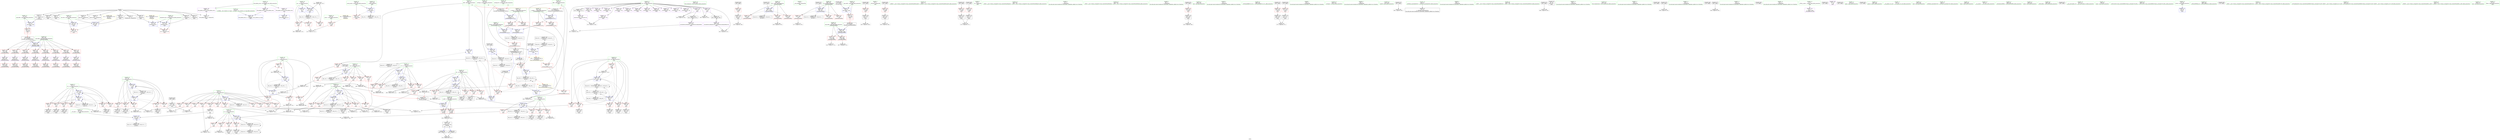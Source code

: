 digraph "SVFG" {
	label="SVFG";

	Node0x557c1acf90f0 [shape=record,color=grey,label="{NodeID: 0\nNullPtr}"];
	Node0x557c1acf90f0 -> Node0x557c1aec55b0[style=solid];
	Node0x557c1acf90f0 -> Node0x557c1aec56b0[style=solid];
	Node0x557c1acf90f0 -> Node0x557c1aec5780[style=solid];
	Node0x557c1acf90f0 -> Node0x557c1aec5850[style=solid];
	Node0x557c1acf90f0 -> Node0x557c1aec5920[style=solid];
	Node0x557c1acf90f0 -> Node0x557c1aec59f0[style=solid];
	Node0x557c1acf90f0 -> Node0x557c1aec5ac0[style=solid];
	Node0x557c1acf90f0 -> Node0x557c1aec5b90[style=solid];
	Node0x557c1acf90f0 -> Node0x557c1aec5c60[style=solid];
	Node0x557c1acf90f0 -> Node0x557c1aec5d30[style=solid];
	Node0x557c1acf90f0 -> Node0x557c1aed1fe0[style=solid];
	Node0x557c1aeddff0 [shape=record,color=grey,label="{NodeID: 443\n436 = Binary(435, 133, )\n}"];
	Node0x557c1aeddff0 -> Node0x557c1aed3c80[style=solid];
	Node0x557c1aed25c0 [shape=record,color=blue,label="{NodeID: 277\n63\<--137\nsaved_stack\<--\nmain\n}"];
	Node0x557c1aed25c0 -> Node0x557c1aecb590[style=dashed];
	Node0x557c1aed25c0 -> Node0x557c1aef3970[style=dashed];
	Node0x557c1aec6310 [shape=record,color=red,label="{NodeID: 194\n266\<--73\n\<--i22\nmain\n}"];
	Node0x557c1aec6310 -> Node0x557c1ae919b0[style=solid];
	Node0x557c1ae91c20 [shape=record,color=black,label="{NodeID: 111\n338\<--337\nidxprom95\<--\nmain\n}"];
	Node0x557c1aea3550 [shape=record,color=green,label="{NodeID: 28\n55\<--56\nexn.slot\<--exn.slot_field_insensitive\nmain\n}"];
	Node0x557c1aea3550 -> Node0x557c1aeca6f0[style=solid];
	Node0x557c1aea3550 -> Node0x557c1aed2830[style=solid];
	Node0x557c1aea3550 -> Node0x557c1aed29d0[style=solid];
	Node0x557c1af06b90 [shape=record,color=black,label="{NodeID: 554\nMR_40V_2 = PHI(MR_40V_5, MR_40V_1, )\npts\{84 \}\n}"];
	Node0x557c1af06b90 -> Node0x557c1aed3530[style=dashed];
	Node0x557c1aee09f0 [shape=record,color=grey,label="{NodeID: 471\n427 = cmp(423, 142, )\n}"];
	Node0x557c1aed3c80 [shape=record,color=blue,label="{NodeID: 305\n51\<--436\ncas\<--inc159\nmain\n}"];
	Node0x557c1aed3c80 -> Node0x557c1af02280[style=dashed];
	Node0x557c1aec79d0 [shape=record,color=red,label="{NodeID: 222\n360\<--89\n\<--j91\nmain\n}"];
	Node0x557c1aec79d0 -> Node0x557c1aec8370[style=solid];
	Node0x557c1aec9510 [shape=record,color=purple,label="{NodeID: 139\n539\<--538\narrayidx27\<--\n_ZL8redirectiPPKc\n}"];
	Node0x557c1aec9510 -> Node0x557c1aed1520[style=solid];
	Node0x557c1aec3d60 [shape=record,color=green,label="{NodeID: 56\n139\<--140\nllvm.stacksave\<--llvm.stacksave_field_insensitive\n}"];
	Node0x557c1af2f780 [shape=record,color=black,label="{NodeID: 665\n240 = PHI()\n}"];
	Node0x557c1af2f780 -> Node0x557c1aec7c40[style=solid];
	Node0x557c1aed0f70 [shape=record,color=red,label="{NodeID: 250\n544\<--462\n\<--fd17\n_ZL8redirectiPPKc\n}"];
	Node0x557c1aecabd0 [shape=record,color=red,label="{NodeID: 167\n412\<--59\n\<--K\nmain\n|{<s0>28}}"];
	Node0x557c1aecabd0:s0 -> Node0x557c1af306c0[style=solid,color=red];
	Node0x557c1aec5780 [shape=record,color=black,label="{NodeID: 84\n184\<--3\n\<--dummyVal\nmain\n}"];
	Node0x557c1ae8f7e0 [shape=record,color=green,label="{NodeID: 1\n7\<--1\n__dso_handle\<--dummyObj\nGlob }"];
	Node0x557c1aede170 [shape=record,color=grey,label="{NodeID: 444\n200 = Binary(199, 133, )\n}"];
	Node0x557c1aede170 -> Node0x557c1aed2b70[style=solid];
	Node0x557c1aed2690 [shape=record,color=blue,label="{NodeID: 278\n65\<--136\n__vla_expr\<--\nmain\n}"];
	Node0x557c1aed2690 -> Node0x557c1aef3a60[style=dashed];
	Node0x557c1aec63e0 [shape=record,color=red,label="{NodeID: 195\n283\<--73\n\<--i22\nmain\n}"];
	Node0x557c1aec63e0 -> Node0x557c1aeded70[style=solid];
	Node0x557c1ae91cf0 [shape=record,color=black,label="{NodeID: 112\n341\<--340\nconv97\<--\nmain\n}"];
	Node0x557c1aea3620 [shape=record,color=green,label="{NodeID: 29\n57\<--58\nehselector.slot\<--ehselector.slot_field_insensitive\nmain\n}"];
	Node0x557c1aea3620 -> Node0x557c1aeca7c0[style=solid];
	Node0x557c1aea3620 -> Node0x557c1aed2900[style=solid];
	Node0x557c1aea3620 -> Node0x557c1aed2aa0[style=solid];
	Node0x557c1af07090 [shape=record,color=black,label="{NodeID: 555\nMR_42V_2 = PHI(MR_42V_4, MR_42V_1, )\npts\{86 \}\n}"];
	Node0x557c1af07090 -> Node0x557c1aed3600[style=dashed];
	Node0x557c1af07090 -> Node0x557c1af07090[style=dashed];
	Node0x557c1aee0b70 [shape=record,color=grey,label="{NodeID: 472\n477 = cmp(476, 478, )\n}"];
	Node0x557c1aed3d50 [shape=record,color=blue,label="{NodeID: 306\n456\<--454\nargc.addr\<--argc\n_ZL8redirectiPPKc\n}"];
	Node0x557c1aed3d50 -> Node0x557c1aed0340[style=dashed];
	Node0x557c1aed3d50 -> Node0x557c1aed0410[style=dashed];
	Node0x557c1aec7aa0 [shape=record,color=red,label="{NodeID: 223\n368\<--89\n\<--j91\nmain\n}"];
	Node0x557c1aec7aa0 -> Node0x557c1aec85e0[style=solid];
	Node0x557c1aec95e0 [shape=record,color=purple,label="{NodeID: 140\n549\<--548\narrayidx32\<--\n_ZL8redirectiPPKc\n}"];
	Node0x557c1aec95e0 -> Node0x557c1aed15f0[style=solid];
	Node0x557c1aec3e60 [shape=record,color=green,label="{NodeID: 57\n142\<--143\nvla\<--vla_field_insensitive\nmain\n}"];
	Node0x557c1aec3e60 -> Node0x557c1aec96b0[style=solid];
	Node0x557c1aec3e60 -> Node0x557c1aec9780[style=solid];
	Node0x557c1aec3e60 -> Node0x557c1aec9850[style=solid];
	Node0x557c1aec3e60 -> Node0x557c1aec9920[style=solid];
	Node0x557c1aec3e60 -> Node0x557c1aec99f0[style=solid];
	Node0x557c1aec3e60 -> Node0x557c1aec9ac0[style=solid];
	Node0x557c1aec3e60 -> Node0x557c1aec9b90[style=solid];
	Node0x557c1aec3e60 -> Node0x557c1aec9c60[style=solid];
	Node0x557c1aec3e60 -> Node0x557c1aec9d30[style=solid];
	Node0x557c1aec3e60 -> Node0x557c1aec9e00[style=solid];
	Node0x557c1aec3e60 -> Node0x557c1aec9ed0[style=solid];
	Node0x557c1aec3e60 -> Node0x557c1aec9fa0[style=solid];
	Node0x557c1aec3e60 -> Node0x557c1aeca070[style=solid];
	Node0x557c1aec3e60 -> Node0x557c1aeca140[style=solid];
	Node0x557c1aec3e60 -> Node0x557c1aedcb50[style=solid];
	Node0x557c1aec3e60 -> Node0x557c1aee06f0[style=solid];
	Node0x557c1aec3e60 -> Node0x557c1aee09f0[style=solid];
	Node0x557c1aec3e60 -> Node0x557c1aee18f0[style=solid];
	Node0x557c1aec3e60 -> Node0x557c1aee1a70[style=solid];
	Node0x557c1af2f850 [shape=record,color=black,label="{NodeID: 666\n253 = PHI()\n}"];
	Node0x557c1af2f850 -> Node0x557c1aec7d10[style=solid];
	Node0x557c1aed1040 [shape=record,color=red,label="{NodeID: 251\n471\<--470\n\<--arrayidx\n_ZL8redirectiPPKc\n}"];
	Node0x557c1aecaca0 [shape=record,color=red,label="{NodeID: 168\n135\<--61\n\<--S\nmain\n}"];
	Node0x557c1aecaca0 -> Node0x557c1aec5fd0[style=solid];
	Node0x557c1aec5850 [shape=record,color=black,label="{NodeID: 85\n185\<--3\n\<--dummyVal\nmain\n}"];
	Node0x557c1aec5850 -> Node0x557c1aed2830[style=solid];
	Node0x557c1ae8f870 [shape=record,color=green,label="{NodeID: 2\n8\<--1\n_ZSt3cin\<--dummyObj\nGlob }"];
	Node0x557c1aede2f0 [shape=record,color=grey,label="{NodeID: 445\n408 = Binary(406, 407, )\n|{<s0>27}}"];
	Node0x557c1aede2f0:s0 -> Node0x557c1af306c0[style=solid,color=red];
	Node0x557c1aed2760 [shape=record,color=blue,label="{NodeID: 279\n67\<--94\ni\<--\nmain\n}"];
	Node0x557c1aed2760 -> Node0x557c1aecb660[style=dashed];
	Node0x557c1aed2760 -> Node0x557c1aecb730[style=dashed];
	Node0x557c1aed2760 -> Node0x557c1aecb800[style=dashed];
	Node0x557c1aed2760 -> Node0x557c1aecb8d0[style=dashed];
	Node0x557c1aed2760 -> Node0x557c1aecb9a0[style=dashed];
	Node0x557c1aed2760 -> Node0x557c1aed2b70[style=dashed];
	Node0x557c1aed2760 -> Node0x557c1af043c0[style=dashed];
	Node0x557c1aec64b0 [shape=record,color=red,label="{NodeID: 196\n219\<--75\n\<--j\nmain\n}"];
	Node0x557c1aec64b0 -> Node0x557c1aee0570[style=solid];
	Node0x557c1ae91dc0 [shape=record,color=black,label="{NodeID: 113\n344\<--343\nconv100\<--\nmain\n}"];
	Node0x557c1ae91dc0 -> Node0x557c1aee0ff0[style=solid];
	Node0x557c1ae90150 [shape=record,color=green,label="{NodeID: 30\n59\<--60\nK\<--K_field_insensitive\nmain\n}"];
	Node0x557c1ae90150 -> Node0x557c1aeca890[style=solid];
	Node0x557c1ae90150 -> Node0x557c1aeca960[style=solid];
	Node0x557c1ae90150 -> Node0x557c1aecaa30[style=solid];
	Node0x557c1ae90150 -> Node0x557c1aecab00[style=solid];
	Node0x557c1ae90150 -> Node0x557c1aecabd0[style=solid];
	Node0x557c1ae90150 -> Node0x557c1aed2420[style=solid];
	Node0x557c1af07590 [shape=record,color=black,label="{NodeID: 556\nMR_44V_2 = PHI(MR_44V_4, MR_44V_1, )\npts\{88 \}\n}"];
	Node0x557c1af07590 -> Node0x557c1aefa080[style=dashed];
	Node0x557c1aee0cf0 [shape=record,color=grey,label="{NodeID: 473\n311 = cmp(309, 310, )\n}"];
	Node0x557c1aed3e20 [shape=record,color=blue,label="{NodeID: 307\n458\<--455\nargv.addr\<--argv\n_ZL8redirectiPPKc\n}"];
	Node0x557c1aed3e20 -> Node0x557c1aed04e0[style=dashed];
	Node0x557c1aed3e20 -> Node0x557c1aed05b0[style=dashed];
	Node0x557c1aed3e20 -> Node0x557c1aed0680[style=dashed];
	Node0x557c1aed3e20 -> Node0x557c1aed0750[style=dashed];
	Node0x557c1aed3e20 -> Node0x557c1aed0820[style=dashed];
	Node0x557c1aed3e20 -> Node0x557c1aed08f0[style=dashed];
	Node0x557c1aed3e20 -> Node0x557c1aed09c0[style=dashed];
	Node0x557c1aed3e20 -> Node0x557c1aed0a90[style=dashed];
	Node0x557c1aec7b70 [shape=record,color=red,label="{NodeID: 224\n377\<--89\n\<--j91\nmain\n}"];
	Node0x557c1aec7b70 -> Node0x557c1aedd6f0[style=solid];
	Node0x557c1aec96b0 [shape=record,color=purple,label="{NodeID: 141\n148\<--142\narrayctor.end\<--vla\nmain\n}"];
	Node0x557c1aec96b0 -> Node0x557c1aedfaf0[style=solid];
	Node0x557c1aec3f30 [shape=record,color=green,label="{NodeID: 58\n170\<--171\n_ZNKSt7__cxx1112basic_stringIcSt11char_traitsIcESaIcEE4sizeEv\<--_ZNKSt7__cxx1112basic_stringIcSt11char_traitsIcESaIcEE4sizeEv_field_insensitive\n}"];
	Node0x557c1af2f920 [shape=record,color=black,label="{NodeID: 667\n263 = PHI()\n}"];
	Node0x557c1af2f920 -> Node0x557c1aec7de0[style=solid];
	Node0x557c1af0e5b0 [shape=record,color=yellow,style=double,label="{NodeID: 584\n8V_1 = ENCHI(MR_8V_0)\npts\{50 \}\nFun[main]}"];
	Node0x557c1af0e5b0 -> Node0x557c1aeca3b0[style=dashed];
	Node0x557c1aed1110 [shape=record,color=red,label="{NodeID: 252\n482\<--481\n\<--arrayidx3\n_ZL8redirectiPPKc\n}"];
	Node0x557c1aecad70 [shape=record,color=red,label="{NodeID: 169\n158\<--61\n\<--S\nmain\n}"];
	Node0x557c1aecad70 -> Node0x557c1aee1170[style=solid];
	Node0x557c1aec5920 [shape=record,color=black,label="{NodeID: 86\n187\<--3\n\<--dummyVal\nmain\n}"];
	Node0x557c1aec5920 -> Node0x557c1aed2900[style=solid];
	Node0x557c1ae8f900 [shape=record,color=green,label="{NodeID: 3\n9\<--1\n.str\<--dummyObj\nGlob }"];
	Node0x557c1aede470 [shape=record,color=grey,label="{NodeID: 446\n406 = Binary(404, 405, )\n}"];
	Node0x557c1aede470 -> Node0x557c1aede2f0[style=solid];
	Node0x557c1aed2830 [shape=record,color=blue,label="{NodeID: 280\n55\<--185\nexn.slot\<--\nmain\n}"];
	Node0x557c1aed2830 -> Node0x557c1aeca6f0[style=dashed];
	Node0x557c1aec6580 [shape=record,color=red,label="{NodeID: 197\n225\<--75\n\<--j\nmain\n}"];
	Node0x557c1aec6580 -> Node0x557c1aeddb70[style=solid];
	Node0x557c1ae91e90 [shape=record,color=black,label="{NodeID: 114\n348\<--347\nidxprom103\<--\nmain\n}"];
	Node0x557c1ae90220 [shape=record,color=green,label="{NodeID: 31\n61\<--62\nS\<--S_field_insensitive\nmain\n}"];
	Node0x557c1ae90220 -> Node0x557c1aecaca0[style=solid];
	Node0x557c1ae90220 -> Node0x557c1aecad70[style=solid];
	Node0x557c1ae90220 -> Node0x557c1aecae40[style=solid];
	Node0x557c1ae90220 -> Node0x557c1aecaf10[style=solid];
	Node0x557c1ae90220 -> Node0x557c1aecafe0[style=solid];
	Node0x557c1ae90220 -> Node0x557c1aecb0b0[style=solid];
	Node0x557c1ae90220 -> Node0x557c1aecb180[style=solid];
	Node0x557c1ae90220 -> Node0x557c1aecb250[style=solid];
	Node0x557c1ae90220 -> Node0x557c1aecb320[style=solid];
	Node0x557c1ae90220 -> Node0x557c1aecb3f0[style=solid];
	Node0x557c1ae90220 -> Node0x557c1aecb4c0[style=solid];
	Node0x557c1ae90220 -> Node0x557c1aed24f0[style=solid];
	Node0x557c1af07a90 [shape=record,color=black,label="{NodeID: 557\nMR_46V_2 = PHI(MR_46V_4, MR_46V_1, )\npts\{90 \}\n}"];
	Node0x557c1af07a90 -> Node0x557c1aefa580[style=dashed];
	Node0x557c1aee0e70 [shape=record,color=grey,label="{NodeID: 474\n233 = cmp(231, 232, )\n}"];
	Node0x557c1aed3ef0 [shape=record,color=blue,label="{NodeID: 308\n460\<--472\nfd\<--call\n_ZL8redirectiPPKc\n}"];
	Node0x557c1aed3ef0 -> Node0x557c1aed0b60[style=dashed];
	Node0x557c1aed3ef0 -> Node0x557c1aed0c30[style=dashed];
	Node0x557c1aed3ef0 -> Node0x557c1aed0d00[style=dashed];
	Node0x557c1aed3ef0 -> Node0x557c1aef1f80[style=dashed];
	Node0x557c1aec7c40 [shape=record,color=red,label="{NodeID: 225\n243\<--240\n\<--call38\nmain\n}"];
	Node0x557c1aec7c40 -> Node0x557c1ae91400[style=solid];
	Node0x557c1aec9780 [shape=record,color=purple,label="{NodeID: 142\n163\<--142\narrayidx\<--vla\nmain\n}"];
	Node0x557c1aec4030 [shape=record,color=green,label="{NodeID: 59\n181\<--182\n_ZNSt7__cxx1112basic_stringIcSt11char_traitsIcESaIcEEpLEc\<--_ZNSt7__cxx1112basic_stringIcSt11char_traitsIcESaIcEEpLEc_field_insensitive\n}"];
	Node0x557c1af2fa20 [shape=record,color=black,label="{NodeID: 668\n271 = PHI()\n}"];
	Node0x557c1af2fa20 -> Node0x557c1aec7eb0[style=solid];
	Node0x557c1aed11e0 [shape=record,color=red,label="{NodeID: 253\n498\<--497\n\<--arrayidx7\n_ZL8redirectiPPKc\n}"];
	Node0x557c1aecae40 [shape=record,color=red,label="{NodeID: 170\n173\<--61\n\<--S\nmain\n}"];
	Node0x557c1aecae40 -> Node0x557c1aedf7f0[style=solid];
	Node0x557c1aec59f0 [shape=record,color=black,label="{NodeID: 87\n190\<--3\n\<--dummyVal\nmain\n}"];
	Node0x557c1ae8b020 [shape=record,color=green,label="{NodeID: 4\n12\<--1\n\<--dummyObj\nCan only get source location for instruction, argument, global var or function.}"];
	Node0x557c1aede5f0 [shape=record,color=grey,label="{NodeID: 447\n414 = Binary(409, 413, )\n}"];
	Node0x557c1aed2900 [shape=record,color=blue,label="{NodeID: 281\n57\<--187\nehselector.slot\<--\nmain\n}"];
	Node0x557c1aed2900 -> Node0x557c1aeca7c0[style=dashed];
	Node0x557c1aec6650 [shape=record,color=red,label="{NodeID: 198\n238\<--75\n\<--j\nmain\n}"];
	Node0x557c1aec6650 -> Node0x557c1ae91330[style=solid];
	Node0x557c1ae91f60 [shape=record,color=black,label="{NodeID: 115\n351\<--350\nconv105\<--\nmain\n}"];
	Node0x557c1ae902f0 [shape=record,color=green,label="{NodeID: 32\n63\<--64\nsaved_stack\<--saved_stack_field_insensitive\nmain\n}"];
	Node0x557c1ae902f0 -> Node0x557c1aecb590[style=solid];
	Node0x557c1ae902f0 -> Node0x557c1aed25c0[style=solid];
	Node0x557c1af07f90 [shape=record,color=black,label="{NodeID: 558\nMR_48V_2 = PHI(MR_48V_4, MR_48V_1, )\npts\{92 \}\n}"];
	Node0x557c1af07f90 -> Node0x557c1aec7f80[style=dashed];
	Node0x557c1af07f90 -> Node0x557c1aefaa80[style=dashed];
	Node0x557c1aee0ff0 [shape=record,color=grey,label="{NodeID: 475\n345 = cmp(344, 246, )\n}"];
	Node0x557c1aed3fc0 [shape=record,color=blue,label="{NodeID: 309\n462\<--521\nfd17\<--call19\n_ZL8redirectiPPKc\n}"];
	Node0x557c1aed3fc0 -> Node0x557c1aed0dd0[style=dashed];
	Node0x557c1aed3fc0 -> Node0x557c1aed0ea0[style=dashed];
	Node0x557c1aed3fc0 -> Node0x557c1aed0f70[style=dashed];
	Node0x557c1aed3fc0 -> Node0x557c1aef8c80[style=dashed];
	Node0x557c1aec7d10 [shape=record,color=red,label="{NodeID: 226\n254\<--253\n\<--call46\nmain\n}"];
	Node0x557c1aec7d10 -> Node0x557c1ae91670[style=solid];
	Node0x557c1aec9850 [shape=record,color=purple,label="{NodeID: 143\n168\<--142\narrayidx12\<--vla\nmain\n}"];
	Node0x557c1aec4130 [shape=record,color=green,label="{NodeID: 60\n241\<--242\n_ZNSt7__cxx1112basic_stringIcSt11char_traitsIcESaIcEEixEm\<--_ZNSt7__cxx1112basic_stringIcSt11char_traitsIcESaIcEEixEm_field_insensitive\n}"];
	Node0x557c1af2fb20 [shape=record,color=black,label="{NodeID: 669\n342 = PHI()\n}"];
	Node0x557c1af2fb20 -> Node0x557c1aec8050[style=solid];
	Node0x557c1af0e770 [shape=record,color=yellow,style=double,label="{NodeID: 586\n12V_1 = ENCHI(MR_12V_0)\npts\{56 \}\nFun[main]}"];
	Node0x557c1af0e770 -> Node0x557c1aed2830[style=dashed];
	Node0x557c1af0e770 -> Node0x557c1aed29d0[style=dashed];
	Node0x557c1aed12b0 [shape=record,color=red,label="{NodeID: 254\n510\<--509\n\<--arrayidx12\n_ZL8redirectiPPKc\n}"];
	Node0x557c1aecaf10 [shape=record,color=red,label="{NodeID: 171\n208\<--61\n\<--S\nmain\n}"];
	Node0x557c1aecaf10 -> Node0x557c1aee1770[style=solid];
	Node0x557c1aec5ac0 [shape=record,color=black,label="{NodeID: 88\n191\<--3\n\<--dummyVal\nmain\n}"];
	Node0x557c1aec5ac0 -> Node0x557c1aed29d0[style=solid];
	Node0x557c1ae8b0b0 [shape=record,color=green,label="{NodeID: 5\n94\<--1\n\<--dummyObj\nCan only get source location for instruction, argument, global var or function.}"];
	Node0x557c1aede770 [shape=record,color=grey,label="{NodeID: 448\n390 = Binary(388, 389, )\n}"];
	Node0x557c1aed29d0 [shape=record,color=blue,label="{NodeID: 282\n55\<--191\nexn.slot\<--\nmain\n}"];
	Node0x557c1aed29d0 -> Node0x557c1aeca6f0[style=dashed];
	Node0x557c1aec6720 [shape=record,color=red,label="{NodeID: 199\n261\<--75\n\<--j\nmain\n}"];
	Node0x557c1aec6720 -> Node0x557c1ae91810[style=solid];
	Node0x557c1aec81d0 [shape=record,color=black,label="{NodeID: 116\n354\<--353\nconv108\<--\nmain\n}"];
	Node0x557c1aec81d0 -> Node0x557c1aee00f0[style=solid];
	Node0x557c1ae903c0 [shape=record,color=green,label="{NodeID: 33\n65\<--66\n__vla_expr\<--__vla_expr_field_insensitive\nmain\n}"];
	Node0x557c1ae903c0 -> Node0x557c1aed2690[style=solid];
	Node0x557c1aee1170 [shape=record,color=grey,label="{NodeID: 476\n159 = cmp(157, 158, )\n}"];
	Node0x557c1aed4090 [shape=record,color=blue,label="{NodeID: 310\n592\<--588\n__a.addr\<--__a\n_ZSt3minIiERKT_S2_S2_\n}"];
	Node0x557c1aed4090 -> Node0x557c1aed1790[style=dashed];
	Node0x557c1aed4090 -> Node0x557c1aed1860[style=dashed];
	Node0x557c1aec7de0 [shape=record,color=red,label="{NodeID: 227\n264\<--263\n\<--call54\nmain\n}"];
	Node0x557c1aec7de0 -> Node0x557c1ae918e0[style=solid];
	Node0x557c1aec9920 [shape=record,color=purple,label="{NodeID: 144\n178\<--142\narrayidx16\<--vla\nmain\n}"];
	Node0x557c1aec4230 [shape=record,color=green,label="{NodeID: 61\n292\<--293\nabs\<--abs_field_insensitive\n}"];
	Node0x557c1af2fc20 [shape=record,color=black,label="{NodeID: 670\n352 = PHI()\n}"];
	Node0x557c1af2fc20 -> Node0x557c1aed0040[style=solid];
	Node0x557c1af0e850 [shape=record,color=yellow,style=double,label="{NodeID: 587\n14V_1 = ENCHI(MR_14V_0)\npts\{58 \}\nFun[main]}"];
	Node0x557c1af0e850 -> Node0x557c1aed2900[style=dashed];
	Node0x557c1af0e850 -> Node0x557c1aed2aa0[style=dashed];
	Node0x557c1aed1380 [shape=record,color=red,label="{NodeID: 255\n520\<--519\n\<--arrayidx18\n_ZL8redirectiPPKc\n}"];
	Node0x557c1aecafe0 [shape=record,color=red,label="{NodeID: 172\n214\<--61\n\<--S\nmain\n}"];
	Node0x557c1aecafe0 -> Node0x557c1aee0870[style=solid];
	Node0x557c1aec5b90 [shape=record,color=black,label="{NodeID: 89\n193\<--3\n\<--dummyVal\nmain\n}"];
	Node0x557c1aec5b90 -> Node0x557c1aed2aa0[style=solid];
	Node0x557c1ae8b170 [shape=record,color=green,label="{NodeID: 6\n131\<--1\n\<--dummyObj\nCan only get source location for instruction, argument, global var or function.}"];
	Node0x557c1aede8f0 [shape=record,color=grey,label="{NodeID: 449\n399 = Binary(398, 133, )\n}"];
	Node0x557c1aede8f0 -> Node0x557c1aed3bb0[style=solid];
	Node0x557c1aed2aa0 [shape=record,color=blue,label="{NodeID: 283\n57\<--193\nehselector.slot\<--\nmain\n}"];
	Node0x557c1aed2aa0 -> Node0x557c1aeca7c0[style=dashed];
	Node0x557c1aec67f0 [shape=record,color=red,label="{NodeID: 200\n278\<--75\n\<--j\nmain\n}"];
	Node0x557c1aec67f0 -> Node0x557c1aedeef0[style=solid];
	Node0x557c1aec82a0 [shape=record,color=black,label="{NodeID: 117\n358\<--357\nidxprom111\<--\nmain\n}"];
	Node0x557c1ae90490 [shape=record,color=green,label="{NodeID: 34\n67\<--68\ni\<--i_field_insensitive\nmain\n}"];
	Node0x557c1ae90490 -> Node0x557c1aecb660[style=solid];
	Node0x557c1ae90490 -> Node0x557c1aecb730[style=solid];
	Node0x557c1ae90490 -> Node0x557c1aecb800[style=solid];
	Node0x557c1ae90490 -> Node0x557c1aecb8d0[style=solid];
	Node0x557c1ae90490 -> Node0x557c1aecb9a0[style=solid];
	Node0x557c1ae90490 -> Node0x557c1aed2760[style=solid];
	Node0x557c1ae90490 -> Node0x557c1aed2b70[style=solid];
	Node0x557c1aee12f0 [shape=record,color=grey,label="{NodeID: 477\n335 = cmp(333, 334, )\n}"];
	Node0x557c1aed4160 [shape=record,color=blue,label="{NodeID: 311\n594\<--589\n__b.addr\<--__b\n_ZSt3minIiERKT_S2_S2_\n}"];
	Node0x557c1aed4160 -> Node0x557c1aed1930[style=dashed];
	Node0x557c1aed4160 -> Node0x557c1aed1a00[style=dashed];
	Node0x557c1aec7eb0 [shape=record,color=red,label="{NodeID: 228\n272\<--271\n\<--call60\nmain\n}"];
	Node0x557c1aec7eb0 -> Node0x557c1ae91b50[style=solid];
	Node0x557c1aec99f0 [shape=record,color=purple,label="{NodeID: 145\n195\<--142\n\<--vla\nmain\n}"];
	Node0x557c1aec99f0 -> Node0x557c1aedc5b0[style=solid];
	Node0x557c1aec99f0 -> Node0x557c1aee1a70[style=solid];
	Node0x557c1aec4330 [shape=record,color=green,label="{NodeID: 62\n296\<--297\n_ZSt3minIiERKT_S2_S2_\<--_ZSt3minIiERKT_S2_S2__field_insensitive\n}"];
	Node0x557c1af2fd20 [shape=record,color=black,label="{NodeID: 671\n362 = PHI()\n}"];
	Node0x557c1af2fd20 -> Node0x557c1aed00d0[style=solid];
	Node0x557c1aed1450 [shape=record,color=red,label="{NodeID: 256\n530\<--529\n\<--arrayidx22\n_ZL8redirectiPPKc\n}"];
	Node0x557c1aecb0b0 [shape=record,color=red,label="{NodeID: 173\n220\<--61\n\<--S\nmain\n}"];
	Node0x557c1aecb0b0 -> Node0x557c1aee0570[style=solid];
	Node0x557c1aec5c60 [shape=record,color=black,label="{NodeID: 90\n450\<--3\nlpad.val\<--dummyVal\nmain\n}"];
	Node0x557c1ae8b230 [shape=record,color=green,label="{NodeID: 7\n133\<--1\n\<--dummyObj\nCan only get source location for instruction, argument, global var or function.}"];
	Node0x557c1aedea70 [shape=record,color=grey,label="{NodeID: 450\n403 = Binary(402, 133, )\n}"];
	Node0x557c1aed2b70 [shape=record,color=blue,label="{NodeID: 284\n67\<--200\ni\<--inc\nmain\n}"];
	Node0x557c1aed2b70 -> Node0x557c1aecb660[style=dashed];
	Node0x557c1aed2b70 -> Node0x557c1aecb730[style=dashed];
	Node0x557c1aed2b70 -> Node0x557c1aecb800[style=dashed];
	Node0x557c1aed2b70 -> Node0x557c1aecb8d0[style=dashed];
	Node0x557c1aed2b70 -> Node0x557c1aecb9a0[style=dashed];
	Node0x557c1aed2b70 -> Node0x557c1aed2b70[style=dashed];
	Node0x557c1aed2b70 -> Node0x557c1af043c0[style=dashed];
	Node0x557c1aec68c0 [shape=record,color=red,label="{NodeID: 201\n228\<--77\n\<--j2\nmain\n}"];
	Node0x557c1aec68c0 -> Node0x557c1aee03f0[style=solid];
	Node0x557c1aec8370 [shape=record,color=black,label="{NodeID: 118\n361\<--360\nconv113\<--\nmain\n}"];
	Node0x557c1ae90560 [shape=record,color=green,label="{NodeID: 35\n69\<--70\noffv\<--offv_field_insensitive\nmain\n|{|<s3>20}}"];
	Node0x557c1ae90560 -> Node0x557c1aecba70[style=solid];
	Node0x557c1ae90560 -> Node0x557c1aed2c40[style=solid];
	Node0x557c1ae90560 -> Node0x557c1aed32c0[style=solid];
	Node0x557c1ae90560:s3 -> Node0x557c1af2c550[style=solid,color=red];
	Node0x557c1aee1470 [shape=record,color=grey,label="{NodeID: 478\n373 = cmp(364, 372, )\n}"];
	Node0x557c1aed4230 [shape=record,color=blue,label="{NodeID: 312\n590\<--604\nretval\<--\n_ZSt3minIiERKT_S2_S2_\n}"];
	Node0x557c1aed4230 -> Node0x557c1aef8780[style=dashed];
	Node0x557c1aec7f80 [shape=record,color=red,label="{NodeID: 229\n298\<--295\n\<--call73\nmain\n}"];
	Node0x557c1aec7f80 -> Node0x557c1aed32c0[style=solid];
	Node0x557c1aec9ac0 [shape=record,color=purple,label="{NodeID: 146\n237\<--142\narrayidx35\<--vla\nmain\n}"];
	Node0x557c1aec4430 [shape=record,color=green,label="{NodeID: 63\n410\<--411\n_ZL3sqri\<--_ZL3sqri_field_insensitive\n}"];
	Node0x557c1af2fe20 [shape=record,color=black,label="{NodeID: 672\n472 = PHI()\n}"];
	Node0x557c1af2fe20 -> Node0x557c1aed3ef0[style=solid];
	Node0x557c1aed1520 [shape=record,color=red,label="{NodeID: 257\n540\<--539\n\<--arrayidx27\n_ZL8redirectiPPKc\n}"];
	Node0x557c1aecb180 [shape=record,color=red,label="{NodeID: 174\n232\<--61\n\<--S\nmain\n}"];
	Node0x557c1aecb180 -> Node0x557c1aee0e70[style=solid];
	Node0x557c1aec5d30 [shape=record,color=black,label="{NodeID: 91\n451\<--3\nlpad.val161\<--dummyVal\nmain\n}"];
	Node0x557c1ae8b2f0 [shape=record,color=green,label="{NodeID: 8\n146\<--1\n\<--dummyObj\nCan only get source location for instruction, argument, global var or function.}"];
	Node0x557c1aedebf0 [shape=record,color=grey,label="{NodeID: 451\n384 = Binary(383, 133, )\n}"];
	Node0x557c1aedebf0 -> Node0x557c1aed3940[style=solid];
	Node0x557c1aed2c40 [shape=record,color=blue,label="{NodeID: 285\n69\<--204\noffv\<--\nmain\n}"];
	Node0x557c1aed2c40 -> Node0x557c1aef2980[style=dashed];
	Node0x557c1aec6990 [shape=record,color=red,label="{NodeID: 202\n231\<--77\n\<--j2\nmain\n}"];
	Node0x557c1aec6990 -> Node0x557c1aee0e70[style=solid];
	Node0x557c1aec8440 [shape=record,color=black,label="{NodeID: 119\n364\<--363\nconv116\<--\nmain\n}"];
	Node0x557c1aec8440 -> Node0x557c1aee1470[style=solid];
	Node0x557c1ae90630 [shape=record,color=green,label="{NodeID: 36\n71\<--72\ns\<--s_field_insensitive\nmain\n}"];
	Node0x557c1ae90630 -> Node0x557c1aecbb40[style=solid];
	Node0x557c1ae90630 -> Node0x557c1aecbc10[style=solid];
	Node0x557c1ae90630 -> Node0x557c1aecbce0[style=solid];
	Node0x557c1ae90630 -> Node0x557c1aecbdb0[style=solid];
	Node0x557c1ae90630 -> Node0x557c1aed2d10[style=solid];
	Node0x557c1ae90630 -> Node0x557c1aed3390[style=solid];
	Node0x557c1aee15f0 [shape=record,color=grey,label="{NodeID: 479\n145 = cmp(136, 146, )\n}"];
	Node0x557c1aed4300 [shape=record,color=blue,label="{NodeID: 313\n590\<--607\nretval\<--\n_ZSt3minIiERKT_S2_S2_\n}"];
	Node0x557c1aed4300 -> Node0x557c1aef8780[style=dashed];
	Node0x557c1aec8050 [shape=record,color=red,label="{NodeID: 230\n343\<--342\n\<--call99\nmain\n}"];
	Node0x557c1aec8050 -> Node0x557c1ae91dc0[style=solid];
	Node0x557c1aec9b90 [shape=record,color=purple,label="{NodeID: 147\n250\<--142\narrayidx43\<--vla\nmain\n}"];
	Node0x557c1aec4530 [shape=record,color=green,label="{NodeID: 64\n417\<--418\nprintf\<--printf_field_insensitive\n}"];
	Node0x557c1af2ff20 [shape=record,color=black,label="{NodeID: 673\n491 = PHI()\n}"];
	Node0x557c1af2ff20 -> Node0x557c1aee1bf0[style=solid];
	Node0x557c1aed15f0 [shape=record,color=red,label="{NodeID: 258\n550\<--549\n\<--arrayidx32\n_ZL8redirectiPPKc\n}"];
	Node0x557c1aecb250 [shape=record,color=red,label="{NodeID: 175\n310\<--61\n\<--S\nmain\n}"];
	Node0x557c1aecb250 -> Node0x557c1aee0cf0[style=solid];
	Node0x557c1aec5e00 [shape=record,color=black,label="{NodeID: 92\n24\<--25\n\<--_ZNSt8ios_base4InitD1Ev\nCan only get source location for instruction, argument, global var or function.}"];
	Node0x557c1aea2370 [shape=record,color=green,label="{NodeID: 9\n180\<--1\n\<--dummyObj\nCan only get source location for instruction, argument, global var or function.}"];
	Node0x557c1aeded70 [shape=record,color=grey,label="{NodeID: 452\n284 = Binary(283, 133, )\n}"];
	Node0x557c1aeded70 -> Node0x557c1aed3120[style=solid];
	Node0x557c1aed2d10 [shape=record,color=blue,label="{NodeID: 286\n71\<--94\ns\<--\nmain\n}"];
	Node0x557c1aed2d10 -> Node0x557c1aecbb40[style=dashed];
	Node0x557c1aed2d10 -> Node0x557c1aecbc10[style=dashed];
	Node0x557c1aed2d10 -> Node0x557c1aecbce0[style=dashed];
	Node0x557c1aed2d10 -> Node0x557c1aecbdb0[style=dashed];
	Node0x557c1aed2d10 -> Node0x557c1aed3390[style=dashed];
	Node0x557c1aed2d10 -> Node0x557c1af04d90[style=dashed];
	Node0x557c1aec6a60 [shape=record,color=red,label="{NodeID: 203\n251\<--77\n\<--j2\nmain\n}"];
	Node0x557c1aec6a60 -> Node0x557c1ae915a0[style=solid];
	Node0x557c1aec8510 [shape=record,color=black,label="{NodeID: 120\n366\<--365\nidxprom117\<--\nmain\n}"];
	Node0x557c1ae90700 [shape=record,color=green,label="{NodeID: 37\n73\<--74\ni22\<--i22_field_insensitive\nmain\n}"];
	Node0x557c1ae90700 -> Node0x557c1aecbe80[style=solid];
	Node0x557c1ae90700 -> Node0x557c1aecbf50[style=solid];
	Node0x557c1ae90700 -> Node0x557c1aec6170[style=solid];
	Node0x557c1ae90700 -> Node0x557c1aec6240[style=solid];
	Node0x557c1ae90700 -> Node0x557c1aec6310[style=solid];
	Node0x557c1ae90700 -> Node0x557c1aec63e0[style=solid];
	Node0x557c1ae90700 -> Node0x557c1aed2de0[style=solid];
	Node0x557c1ae90700 -> Node0x557c1aed3120[style=solid];
	Node0x557c1aee1770 [shape=record,color=grey,label="{NodeID: 480\n209 = cmp(207, 208, )\n}"];
	Node0x557c1aed43d0 [shape=record,color=blue,label="{NodeID: 314\n619\<--618\nx.addr\<--x\n_ZL3sqri\n}"];
	Node0x557c1aed43d0 -> Node0x557c1aed1c70[style=dashed];
	Node0x557c1aed43d0 -> Node0x557c1aed1d40[style=dashed];
	Node0x557c1aed0040 [shape=record,color=red,label="{NodeID: 231\n353\<--352\n\<--call107\nmain\n}"];
	Node0x557c1aed0040 -> Node0x557c1aec81d0[style=solid];
	Node0x557c1aec9c60 [shape=record,color=purple,label="{NodeID: 148\n260\<--142\narrayidx51\<--vla\nmain\n}"];
	Node0x557c1aec4630 [shape=record,color=green,label="{NodeID: 65\n425\<--426\n_ZNSt7__cxx1112basic_stringIcSt11char_traitsIcESaIcEED1Ev\<--_ZNSt7__cxx1112basic_stringIcSt11char_traitsIcESaIcEED1Ev_field_insensitive\n}"];
	Node0x557c1af30020 [shape=record,color=black,label="{NodeID: 674\n503 = PHI()\n}"];
	Node0x557c1af30020 -> Node0x557c1aee2070[style=solid];
	Node0x557c1aed16c0 [shape=record,color=red,label="{NodeID: 259\n610\<--590\n\<--retval\n_ZSt3minIiERKT_S2_S2_\n}"];
	Node0x557c1aed16c0 -> Node0x557c1aec8780[style=solid];
	Node0x557c1aecb320 [shape=record,color=red,label="{NodeID: 176\n316\<--61\n\<--S\nmain\n}"];
	Node0x557c1aecb320 -> Node0x557c1aedf970[style=solid];
	Node0x557c1aec5f00 [shape=record,color=black,label="{NodeID: 93\n40\<--94\nmain_ret\<--\nmain\n}"];
	Node0x557c1aea2470 [shape=record,color=green,label="{NodeID: 10\n204\<--1\n\<--dummyObj\nCan only get source location for instruction, argument, global var or function.}"];
	Node0x557c1aedeef0 [shape=record,color=grey,label="{NodeID: 453\n279 = Binary(278, 133, )\n}"];
	Node0x557c1aedeef0 -> Node0x557c1aed3050[style=solid];
	Node0x557c1aed2de0 [shape=record,color=blue,label="{NodeID: 287\n73\<--94\ni22\<--\nmain\n}"];
	Node0x557c1aed2de0 -> Node0x557c1aecbe80[style=dashed];
	Node0x557c1aed2de0 -> Node0x557c1aecbf50[style=dashed];
	Node0x557c1aed2de0 -> Node0x557c1aec6170[style=dashed];
	Node0x557c1aed2de0 -> Node0x557c1aec6240[style=dashed];
	Node0x557c1aed2de0 -> Node0x557c1aec6310[style=dashed];
	Node0x557c1aed2de0 -> Node0x557c1aec63e0[style=dashed];
	Node0x557c1aed2de0 -> Node0x557c1aed2de0[style=dashed];
	Node0x557c1aed2de0 -> Node0x557c1aed3120[style=dashed];
	Node0x557c1aed2de0 -> Node0x557c1af05290[style=dashed];
	Node0x557c1aec6b30 [shape=record,color=red,label="{NodeID: 204\n269\<--77\n\<--j2\nmain\n}"];
	Node0x557c1aec6b30 -> Node0x557c1ae91a80[style=solid];
	Node0x557c1aec85e0 [shape=record,color=black,label="{NodeID: 121\n369\<--368\nconv119\<--\nmain\n}"];
	Node0x557c1ae907d0 [shape=record,color=green,label="{NodeID: 38\n75\<--76\nj\<--j_field_insensitive\nmain\n}"];
	Node0x557c1ae907d0 -> Node0x557c1aec64b0[style=solid];
	Node0x557c1ae907d0 -> Node0x557c1aec6580[style=solid];
	Node0x557c1ae907d0 -> Node0x557c1aec6650[style=solid];
	Node0x557c1ae907d0 -> Node0x557c1aec6720[style=solid];
	Node0x557c1ae907d0 -> Node0x557c1aec67f0[style=solid];
	Node0x557c1ae907d0 -> Node0x557c1aed2eb0[style=solid];
	Node0x557c1ae907d0 -> Node0x557c1aed3050[style=solid];
	Node0x557c1af2c550 [shape=record,color=black,label="{NodeID: 647\n588 = PHI(69, 81, )\n0th arg _ZSt3minIiERKT_S2_S2_ }"];
	Node0x557c1af2c550 -> Node0x557c1aed4090[style=solid];
	Node0x557c1aee18f0 [shape=record,color=grey,label="{NodeID: 481\n442 = cmp(440, 142, )\n}"];
	Node0x557c1aed00d0 [shape=record,color=red,label="{NodeID: 232\n363\<--362\n\<--call115\nmain\n}"];
	Node0x557c1aed00d0 -> Node0x557c1aec8440[style=solid];
	Node0x557c1aec9d30 [shape=record,color=purple,label="{NodeID: 149\n268\<--142\narrayidx57\<--vla\nmain\n}"];
	Node0x557c1aec4730 [shape=record,color=green,label="{NodeID: 66\n431\<--432\nllvm.stackrestore\<--llvm.stackrestore_field_insensitive\n}"];
	Node0x557c1af30120 [shape=record,color=black,label="{NodeID: 675\n521 = PHI()\n}"];
	Node0x557c1af30120 -> Node0x557c1aed3fc0[style=solid];
	Node0x557c1aef8280 [shape=record,color=black,label="{NodeID: 509\nMR_34V_5 = PHI(MR_34V_6, MR_34V_4, )\npts\{78 \}\n}"];
	Node0x557c1aef8280 -> Node0x557c1aed2f80[style=dashed];
	Node0x557c1aef8280 -> Node0x557c1aef8280[style=dashed];
	Node0x557c1aef8280 -> Node0x557c1af05c90[style=dashed];
	Node0x557c1aed1790 [shape=record,color=red,label="{NodeID: 260\n600\<--592\n\<--__a.addr\n_ZSt3minIiERKT_S2_S2_\n}"];
	Node0x557c1aed1790 -> Node0x557c1aed1ba0[style=solid];
	Node0x557c1aecb3f0 [shape=record,color=red,label="{NodeID: 177\n328\<--61\n\<--S\nmain\n}"];
	Node0x557c1aecb3f0 -> Node0x557c1aee0270[style=solid];
	Node0x557c1aec5fd0 [shape=record,color=black,label="{NodeID: 94\n136\<--135\n\<--\nmain\n}"];
	Node0x557c1aec5fd0 -> Node0x557c1aed2690[style=solid];
	Node0x557c1aec5fd0 -> Node0x557c1aee15f0[style=solid];
	Node0x557c1aea2570 [shape=record,color=green,label="{NodeID: 11\n246\<--1\n\<--dummyObj\nCan only get source location for instruction, argument, global var or function.}"];
	Node0x557c1aedf070 [shape=record,color=grey,label="{NodeID: 454\n388 = Binary(387, 133, )\n}"];
	Node0x557c1aedf070 -> Node0x557c1aede770[style=solid];
	Node0x557c1aed2eb0 [shape=record,color=blue,label="{NodeID: 288\n75\<--94\nj\<--\nmain\n}"];
	Node0x557c1aed2eb0 -> Node0x557c1aec64b0[style=dashed];
	Node0x557c1aed2eb0 -> Node0x557c1aec6580[style=dashed];
	Node0x557c1aed2eb0 -> Node0x557c1aec6650[style=dashed];
	Node0x557c1aed2eb0 -> Node0x557c1aec6720[style=dashed];
	Node0x557c1aed2eb0 -> Node0x557c1aec67f0[style=dashed];
	Node0x557c1aed2eb0 -> Node0x557c1aed2eb0[style=dashed];
	Node0x557c1aed2eb0 -> Node0x557c1aed3050[style=dashed];
	Node0x557c1aed2eb0 -> Node0x557c1aef3c80[style=dashed];
	Node0x557c1aec6c00 [shape=record,color=red,label="{NodeID: 205\n407\<--81\n\<--offh\nmain\n}"];
	Node0x557c1aec6c00 -> Node0x557c1aede2f0[style=solid];
	Node0x557c1aec86b0 [shape=record,color=black,label="{NodeID: 122\n372\<--371\nconv122\<--\nmain\n}"];
	Node0x557c1aec86b0 -> Node0x557c1aee1470[style=solid];
	Node0x557c1ae908a0 [shape=record,color=green,label="{NodeID: 39\n77\<--78\nj2\<--j2_field_insensitive\nmain\n}"];
	Node0x557c1ae908a0 -> Node0x557c1aec68c0[style=solid];
	Node0x557c1ae908a0 -> Node0x557c1aec6990[style=solid];
	Node0x557c1ae908a0 -> Node0x557c1aec6a60[style=solid];
	Node0x557c1ae908a0 -> Node0x557c1aec6b30[style=solid];
	Node0x557c1ae908a0 -> Node0x557c1aed2f80[style=solid];
	Node0x557c1af2caf0 [shape=record,color=black,label="{NodeID: 648\n416 = PHI()\n}"];
	Node0x557c1aee1a70 [shape=record,color=grey,label="{NodeID: 482\n196 = cmp(142, 195, )\n}"];
	Node0x557c1aed01a0 [shape=record,color=red,label="{NodeID: 233\n371\<--370\n\<--call121\nmain\n}"];
	Node0x557c1aed01a0 -> Node0x557c1aec86b0[style=solid];
	Node0x557c1aec9e00 [shape=record,color=purple,label="{NodeID: 150\n339\<--142\narrayidx96\<--vla\nmain\n}"];
	Node0x557c1aec4830 [shape=record,color=green,label="{NodeID: 67\n456\<--457\nargc.addr\<--argc.addr_field_insensitive\n_ZL8redirectiPPKc\n}"];
	Node0x557c1aec4830 -> Node0x557c1aed0340[style=solid];
	Node0x557c1aec4830 -> Node0x557c1aed0410[style=solid];
	Node0x557c1aec4830 -> Node0x557c1aed3d50[style=solid];
	Node0x557c1af30220 [shape=record,color=black,label="{NodeID: 676\n535 = PHI()\n}"];
	Node0x557c1af30220 -> Node0x557c1aee24f0[style=solid];
	Node0x557c1aef8780 [shape=record,color=black,label="{NodeID: 510\nMR_58V_3 = PHI(MR_58V_4, MR_58V_2, )\npts\{591 \}\n}"];
	Node0x557c1aef8780 -> Node0x557c1aed16c0[style=dashed];
	Node0x557c1aed1860 [shape=record,color=red,label="{NodeID: 261\n607\<--592\n\<--__a.addr\n_ZSt3minIiERKT_S2_S2_\n}"];
	Node0x557c1aed1860 -> Node0x557c1aed4300[style=solid];
	Node0x557c1aecb4c0 [shape=record,color=red,label="{NodeID: 178\n334\<--61\n\<--S\nmain\n}"];
	Node0x557c1aecb4c0 -> Node0x557c1aee12f0[style=solid];
	Node0x557c1aec60a0 [shape=record,color=black,label="{NodeID: 95\n162\<--161\nidxprom\<--\nmain\n}"];
	Node0x557c1aea2670 [shape=record,color=green,label="{NodeID: 12\n478\<--1\n\<--dummyObj\nCan only get source location for instruction, argument, global var or function.}"];
	Node0x557c1aedf1f0 [shape=record,color=grey,label="{NodeID: 455\n288 = Binary(287, 133, )\n}"];
	Node0x557c1aedf1f0 -> Node0x557c1aedde70[style=solid];
	Node0x557c1aed2f80 [shape=record,color=blue,label="{NodeID: 289\n77\<--226\nj2\<--sub30\nmain\n}"];
	Node0x557c1aed2f80 -> Node0x557c1aec68c0[style=dashed];
	Node0x557c1aed2f80 -> Node0x557c1aec6990[style=dashed];
	Node0x557c1aed2f80 -> Node0x557c1aec6a60[style=dashed];
	Node0x557c1aed2f80 -> Node0x557c1aec6b30[style=dashed];
	Node0x557c1aed2f80 -> Node0x557c1aed2f80[style=dashed];
	Node0x557c1aed2f80 -> Node0x557c1aef8280[style=dashed];
	Node0x557c1aed2f80 -> Node0x557c1af05c90[style=dashed];
	Node0x557c1aec6cd0 [shape=record,color=red,label="{NodeID: 206\n309\<--83\n\<--s77\nmain\n}"];
	Node0x557c1aec6cd0 -> Node0x557c1aee0cf0[style=solid];
	Node0x557c1aec8780 [shape=record,color=black,label="{NodeID: 123\n587\<--610\n_ZSt3minIiERKT_S2_S2__ret\<--\n_ZSt3minIiERKT_S2_S2_\n|{<s0>20|<s1>26}}"];
	Node0x557c1aec8780:s0 -> Node0x557c1af2ed20[style=solid,color=blue];
	Node0x557c1aec8780:s1 -> Node0x557c1af2f260[style=solid,color=blue];
	Node0x557c1ae90970 [shape=record,color=green,label="{NodeID: 40\n79\<--80\nref.tmp\<--ref.tmp_field_insensitive\nmain\n|{|<s1>20}}"];
	Node0x557c1ae90970 -> Node0x557c1aed31f0[style=solid];
	Node0x557c1ae90970:s1 -> Node0x557c1af30420[style=solid,color=red];
	Node0x557c1af2e5c0 [shape=record,color=black,label="{NodeID: 649\n119 = PHI()\n}"];
	Node0x557c1aee1bf0 [shape=record,color=grey,label="{NodeID: 483\n494 = cmp(478, 491, )\n}"];
	Node0x557c1aed0270 [shape=record,color=red,label="{NodeID: 234\n394\<--393\n\<--call138\nmain\n}"];
	Node0x557c1aed0270 -> Node0x557c1aed3ae0[style=solid];
	Node0x557c1aec9ed0 [shape=record,color=purple,label="{NodeID: 151\n349\<--142\narrayidx104\<--vla\nmain\n}"];
	Node0x557c1aec4900 [shape=record,color=green,label="{NodeID: 68\n458\<--459\nargv.addr\<--argv.addr_field_insensitive\n_ZL8redirectiPPKc\n}"];
	Node0x557c1aec4900 -> Node0x557c1aed04e0[style=solid];
	Node0x557c1aec4900 -> Node0x557c1aed05b0[style=solid];
	Node0x557c1aec4900 -> Node0x557c1aed0680[style=solid];
	Node0x557c1aec4900 -> Node0x557c1aed0750[style=solid];
	Node0x557c1aec4900 -> Node0x557c1aed0820[style=solid];
	Node0x557c1aec4900 -> Node0x557c1aed08f0[style=solid];
	Node0x557c1aec4900 -> Node0x557c1aed09c0[style=solid];
	Node0x557c1aec4900 -> Node0x557c1aed0a90[style=solid];
	Node0x557c1aec4900 -> Node0x557c1aed3e20[style=solid];
	Node0x557c1af30320 [shape=record,color=black,label="{NodeID: 677\n545 = PHI()\n}"];
	Node0x557c1af30320 -> Node0x557c1aedf370[style=solid];
	Node0x557c1aef8c80 [shape=record,color=black,label="{NodeID: 511\nMR_56V_4 = PHI(MR_56V_3, MR_56V_1, )\npts\{463 \}\n}"];
	Node0x557c1aed1930 [shape=record,color=red,label="{NodeID: 262\n598\<--594\n\<--__b.addr\n_ZSt3minIiERKT_S2_S2_\n}"];
	Node0x557c1aed1930 -> Node0x557c1aed1ad0[style=solid];
	Node0x557c1aecb590 [shape=record,color=red,label="{NodeID: 179\n429\<--63\n\<--saved_stack\nmain\n}"];
	Node0x557c1ae90ff0 [shape=record,color=black,label="{NodeID: 96\n167\<--166\nidxprom11\<--\nmain\n}"];
	Node0x557c1aea2770 [shape=record,color=green,label="{NodeID: 13\n522\<--1\n\<--dummyObj\nCan only get source location for instruction, argument, global var or function.}"];
	Node0x557c1aedf370 [shape=record,color=grey,label="{NodeID: 456\n546 = cmp(478, 545, )\n}"];
	Node0x557c1aed3050 [shape=record,color=blue,label="{NodeID: 290\n75\<--279\nj\<--inc64\nmain\n}"];
	Node0x557c1aed3050 -> Node0x557c1aec64b0[style=dashed];
	Node0x557c1aed3050 -> Node0x557c1aec6580[style=dashed];
	Node0x557c1aed3050 -> Node0x557c1aec6650[style=dashed];
	Node0x557c1aed3050 -> Node0x557c1aec6720[style=dashed];
	Node0x557c1aed3050 -> Node0x557c1aec67f0[style=dashed];
	Node0x557c1aed3050 -> Node0x557c1aed2eb0[style=dashed];
	Node0x557c1aed3050 -> Node0x557c1aed3050[style=dashed];
	Node0x557c1aed3050 -> Node0x557c1aef3c80[style=dashed];
	Node0x557c1aec6da0 [shape=record,color=red,label="{NodeID: 207\n319\<--83\n\<--s77\nmain\n}"];
	Node0x557c1aec6da0 -> Node0x557c1aedd0f0[style=solid];
	Node0x557c1aec8850 [shape=record,color=black,label="{NodeID: 124\n617\<--624\n_ZL3sqri_ret\<--mul\n_ZL3sqri\n|{<s0>27|<s1>28}}"];
	Node0x557c1aec8850:s0 -> Node0x557c1af2f430[style=solid,color=blue];
	Node0x557c1aec8850:s1 -> Node0x557c1af2f570[style=solid,color=blue];
	Node0x557c1ae90a40 [shape=record,color=green,label="{NodeID: 41\n81\<--82\noffh\<--offh_field_insensitive\nmain\n|{|<s3>26}}"];
	Node0x557c1ae90a40 -> Node0x557c1aec6c00[style=solid];
	Node0x557c1ae90a40 -> Node0x557c1aed3460[style=solid];
	Node0x557c1ae90a40 -> Node0x557c1aed3ae0[style=solid];
	Node0x557c1ae90a40:s3 -> Node0x557c1af2c550[style=solid,color=red];
	Node0x557c1af2e6c0 [shape=record,color=black,label="{NodeID: 650\n23 = PHI()\n}"];
	Node0x557c1aee1d70 [shape=record,color=grey,label="{NodeID: 484\n467 = cmp(466, 133, )\n}"];
	Node0x557c1aed0340 [shape=record,color=red,label="{NodeID: 235\n466\<--456\n\<--argc.addr\n_ZL8redirectiPPKc\n}"];
	Node0x557c1aed0340 -> Node0x557c1aee1d70[style=solid];
	Node0x557c1aec9fa0 [shape=record,color=purple,label="{NodeID: 152\n359\<--142\narrayidx112\<--vla\nmain\n}"];
	Node0x557c1aec49d0 [shape=record,color=green,label="{NodeID: 69\n460\<--461\nfd\<--fd_field_insensitive\n_ZL8redirectiPPKc\n}"];
	Node0x557c1aec49d0 -> Node0x557c1aed0b60[style=solid];
	Node0x557c1aec49d0 -> Node0x557c1aed0c30[style=solid];
	Node0x557c1aec49d0 -> Node0x557c1aed0d00[style=solid];
	Node0x557c1aec49d0 -> Node0x557c1aed3ef0[style=solid];
	Node0x557c1af30420 [shape=record,color=black,label="{NodeID: 678\n589 = PHI(79, 91, )\n1st arg _ZSt3minIiERKT_S2_S2_ }"];
	Node0x557c1af30420 -> Node0x557c1aed4160[style=solid];
	Node0x557c1aef9180 [shape=record,color=black,label="{NodeID: 512\nMR_38V_5 = PHI(MR_38V_6, MR_38V_4, )\npts\{82 \}\n|{|<s5>26}}"];
	Node0x557c1aef9180 -> Node0x557c1aec6c00[style=dashed];
	Node0x557c1aef9180 -> Node0x557c1aed0270[style=dashed];
	Node0x557c1aef9180 -> Node0x557c1aed3ae0[style=dashed];
	Node0x557c1aef9180 -> Node0x557c1aef9180[style=dashed];
	Node0x557c1aef9180 -> Node0x557c1af06690[style=dashed];
	Node0x557c1aef9180:s5 -> Node0x557c1af0e0f0[style=dashed,color=red];
	Node0x557c1aed1a00 [shape=record,color=red,label="{NodeID: 263\n604\<--594\n\<--__b.addr\n_ZSt3minIiERKT_S2_S2_\n}"];
	Node0x557c1aed1a00 -> Node0x557c1aed4230[style=solid];
	Node0x557c1aecb660 [shape=record,color=red,label="{NodeID: 180\n157\<--67\n\<--i\nmain\n}"];
	Node0x557c1aecb660 -> Node0x557c1aee1170[style=solid];
	Node0x557c1ae910c0 [shape=record,color=black,label="{NodeID: 97\n172\<--169\nconv\<--call13\nmain\n}"];
	Node0x557c1ae910c0 -> Node0x557c1aedf7f0[style=solid];
	Node0x557c1aea2870 [shape=record,color=green,label="{NodeID: 14\n523\<--1\n\<--dummyObj\nCan only get source location for instruction, argument, global var or function.}"];
	Node0x557c1aedf4f0 [shape=record,color=grey,label="{NodeID: 457\n245 = cmp(244, 246, )\n}"];
	Node0x557c1aed3120 [shape=record,color=blue,label="{NodeID: 291\n73\<--284\ni22\<--inc67\nmain\n}"];
	Node0x557c1aed3120 -> Node0x557c1aecbe80[style=dashed];
	Node0x557c1aed3120 -> Node0x557c1aecbf50[style=dashed];
	Node0x557c1aed3120 -> Node0x557c1aec6170[style=dashed];
	Node0x557c1aed3120 -> Node0x557c1aec6240[style=dashed];
	Node0x557c1aed3120 -> Node0x557c1aec6310[style=dashed];
	Node0x557c1aed3120 -> Node0x557c1aec63e0[style=dashed];
	Node0x557c1aed3120 -> Node0x557c1aed2de0[style=dashed];
	Node0x557c1aed3120 -> Node0x557c1aed3120[style=dashed];
	Node0x557c1aed3120 -> Node0x557c1af05290[style=dashed];
	Node0x557c1aec6e70 [shape=record,color=red,label="{NodeID: 208\n389\<--83\n\<--s77\nmain\n}"];
	Node0x557c1aec6e70 -> Node0x557c1aede770[style=solid];
	Node0x557c1aec8920 [shape=record,color=purple,label="{NodeID: 125\n22\<--4\n\<--_ZStL8__ioinit\n__cxx_global_var_init\n}"];
	Node0x557c1ae90b10 [shape=record,color=green,label="{NodeID: 42\n83\<--84\ns77\<--s77_field_insensitive\nmain\n}"];
	Node0x557c1ae90b10 -> Node0x557c1aec6cd0[style=solid];
	Node0x557c1ae90b10 -> Node0x557c1aec6da0[style=solid];
	Node0x557c1ae90b10 -> Node0x557c1aec6e70[style=solid];
	Node0x557c1ae90b10 -> Node0x557c1aec6f40[style=solid];
	Node0x557c1ae90b10 -> Node0x557c1aed3530[style=solid];
	Node0x557c1ae90b10 -> Node0x557c1aed3bb0[style=solid];
	Node0x557c1af2e7c0 [shape=record,color=black,label="{NodeID: 651\n102 = PHI()\n}"];
	Node0x557c1aee1ef0 [shape=record,color=grey,label="{NodeID: 485\n114 = cmp(112, 113, )\n}"];
	Node0x557c1aed0410 [shape=record,color=red,label="{NodeID: 236\n515\<--456\n\<--argc.addr\n_ZL8redirectiPPKc\n}"];
	Node0x557c1aed0410 -> Node0x557c1aee21f0[style=solid];
	Node0x557c1aeca070 [shape=record,color=purple,label="{NodeID: 153\n367\<--142\narrayidx118\<--vla\nmain\n}"];
	Node0x557c1aec4aa0 [shape=record,color=green,label="{NodeID: 70\n462\<--463\nfd17\<--fd17_field_insensitive\n_ZL8redirectiPPKc\n}"];
	Node0x557c1aec4aa0 -> Node0x557c1aed0dd0[style=solid];
	Node0x557c1aec4aa0 -> Node0x557c1aed0ea0[style=solid];
	Node0x557c1aec4aa0 -> Node0x557c1aed0f70[style=solid];
	Node0x557c1aec4aa0 -> Node0x557c1aed3fc0[style=solid];
	Node0x557c1af306c0 [shape=record,color=black,label="{NodeID: 679\n618 = PHI(408, 412, )\n0th arg _ZL3sqri }"];
	Node0x557c1af306c0 -> Node0x557c1aed43d0[style=solid];
	Node0x557c1aedc090 [shape=record,color=black,label="{NodeID: 430\n422 = PHI(419, 423, )\n}"];
	Node0x557c1aedc090 -> Node0x557c1aec8e90[style=solid];
	Node0x557c1aed1ad0 [shape=record,color=red,label="{NodeID: 264\n599\<--598\n\<--\n_ZSt3minIiERKT_S2_S2_\n}"];
	Node0x557c1aed1ad0 -> Node0x557c1aedfc70[style=solid];
	Node0x557c1aecb730 [shape=record,color=red,label="{NodeID: 181\n161\<--67\n\<--i\nmain\n}"];
	Node0x557c1aecb730 -> Node0x557c1aec60a0[style=solid];
	Node0x557c1ae91190 [shape=record,color=black,label="{NodeID: 98\n177\<--176\nidxprom15\<--\nmain\n}"];
	Node0x557c1aea2970 [shape=record,color=green,label="{NodeID: 15\n4\<--6\n_ZStL8__ioinit\<--_ZStL8__ioinit_field_insensitive\nGlob }"];
	Node0x557c1aea2970 -> Node0x557c1aec8920[style=solid];
	Node0x557c1af02280 [shape=record,color=black,label="{NodeID: 541\nMR_10V_3 = PHI(MR_10V_4, MR_10V_2, )\npts\{52 \}\n}"];
	Node0x557c1af02280 -> Node0x557c1aeca480[style=dashed];
	Node0x557c1af02280 -> Node0x557c1aeca550[style=dashed];
	Node0x557c1af02280 -> Node0x557c1aeca620[style=dashed];
	Node0x557c1af02280 -> Node0x557c1aed3c80[style=dashed];
	Node0x557c1aedf670 [shape=record,color=grey,label="{NodeID: 458\n274 = cmp(265, 273, )\n}"];
	Node0x557c1aed31f0 [shape=record,color=blue,label="{NodeID: 292\n79\<--291\nref.tmp\<--call71\nmain\n|{|<s2>20}}"];
	Node0x557c1aed31f0 -> Node0x557c1aec7f80[style=dashed];
	Node0x557c1aed31f0 -> Node0x557c1aef4680[style=dashed];
	Node0x557c1aed31f0:s2 -> Node0x557c1aa95220[style=dashed,color=red];
	Node0x557c1aec6f40 [shape=record,color=red,label="{NodeID: 209\n398\<--83\n\<--s77\nmain\n}"];
	Node0x557c1aec6f40 -> Node0x557c1aede8f0[style=solid];
	Node0x557c1aec89f0 [shape=record,color=purple,label="{NodeID: 126\n415\<--9\n\<--.str\nmain\n}"];
	Node0x557c1ae90be0 [shape=record,color=green,label="{NodeID: 43\n85\<--86\ni81\<--i81_field_insensitive\nmain\n}"];
	Node0x557c1ae90be0 -> Node0x557c1aec7010[style=solid];
	Node0x557c1ae90be0 -> Node0x557c1aec70e0[style=solid];
	Node0x557c1ae90be0 -> Node0x557c1aec71b0[style=solid];
	Node0x557c1ae90be0 -> Node0x557c1aec7280[style=solid];
	Node0x557c1ae90be0 -> Node0x557c1aec7350[style=solid];
	Node0x557c1ae90be0 -> Node0x557c1aed3600[style=solid];
	Node0x557c1ae90be0 -> Node0x557c1aed3940[style=solid];
	Node0x557c1af2e920 [shape=record,color=black,label="{NodeID: 652\n105 = PHI()\n}"];
	Node0x557c1aee2070 [shape=record,color=grey,label="{NodeID: 486\n506 = cmp(478, 503, )\n}"];
	Node0x557c1aed04e0 [shape=record,color=red,label="{NodeID: 237\n469\<--458\n\<--argv.addr\n_ZL8redirectiPPKc\n}"];
	Node0x557c1aed04e0 -> Node0x557c1aec9030[style=solid];
	Node0x557c1aeca140 [shape=record,color=purple,label="{NodeID: 154\n419\<--142\n\<--vla\nmain\n}"];
	Node0x557c1aeca140 -> Node0x557c1aedc090[style=solid];
	Node0x557c1aeca140 -> Node0x557c1aee06f0[style=solid];
	Node0x557c1aec4b70 [shape=record,color=green,label="{NodeID: 71\n473\<--474\nopen\<--open_field_insensitive\n}"];
	Node0x557c1af30840 [shape=record,color=black,label="{NodeID: 680\n41 = PHI()\n0th arg main }"];
	Node0x557c1af30840 -> Node0x557c1aed21b0[style=solid];
	Node0x557c1aedc5b0 [shape=record,color=black,label="{NodeID: 431\n439 = PHI(195, 440, )\n}"];
	Node0x557c1aedc5b0 -> Node0x557c1aec8f60[style=solid];
	Node0x557c1aed1ba0 [shape=record,color=red,label="{NodeID: 265\n601\<--600\n\<--\n_ZSt3minIiERKT_S2_S2_\n}"];
	Node0x557c1aed1ba0 -> Node0x557c1aedfc70[style=solid];
	Node0x557c1aecb800 [shape=record,color=red,label="{NodeID: 182\n166\<--67\n\<--i\nmain\n}"];
	Node0x557c1aecb800 -> Node0x557c1ae90ff0[style=solid];
	Node0x557c1ae91260 [shape=record,color=black,label="{NodeID: 99\n236\<--235\nidxprom34\<--\nmain\n}"];
	Node0x557c1aea2a70 [shape=record,color=green,label="{NodeID: 16\n11\<--15\nllvm.global_ctors\<--llvm.global_ctors_field_insensitive\nGlob }"];
	Node0x557c1aea2a70 -> Node0x557c1aec8ac0[style=solid];
	Node0x557c1aea2a70 -> Node0x557c1aec8bc0[style=solid];
	Node0x557c1aea2a70 -> Node0x557c1aec8cc0[style=solid];
	Node0x557c1aef3380 [shape=record,color=black,label="{NodeID: 542\nMR_16V_2 = PHI(MR_16V_3, MR_16V_1, )\npts\{60 \}\n}"];
	Node0x557c1aef3380 -> Node0x557c1aed2420[style=dashed];
	Node0x557c1aedf7f0 [shape=record,color=grey,label="{NodeID: 459\n174 = cmp(172, 173, )\n}"];
	Node0x557c1aed32c0 [shape=record,color=blue,label="{NodeID: 293\n69\<--298\noffv\<--\nmain\n}"];
	Node0x557c1aed32c0 -> Node0x557c1aef2980[style=dashed];
	Node0x557c1aec7010 [shape=record,color=red,label="{NodeID: 210\n315\<--85\n\<--i81\nmain\n}"];
	Node0x557c1aec7010 -> Node0x557c1aedf970[style=solid];
	Node0x557c1aec8ac0 [shape=record,color=purple,label="{NodeID: 127\n647\<--11\nllvm.global_ctors_0\<--llvm.global_ctors\nGlob }"];
	Node0x557c1aec8ac0 -> Node0x557c1aed1e10[style=solid];
	Node0x557c1ae90cb0 [shape=record,color=green,label="{NodeID: 44\n87\<--88\ni2\<--i2_field_insensitive\nmain\n}"];
	Node0x557c1ae90cb0 -> Node0x557c1aec7420[style=solid];
	Node0x557c1ae90cb0 -> Node0x557c1aec74f0[style=solid];
	Node0x557c1ae90cb0 -> Node0x557c1aec75c0[style=solid];
	Node0x557c1ae90cb0 -> Node0x557c1aec7690[style=solid];
	Node0x557c1ae90cb0 -> Node0x557c1aed36d0[style=solid];
	Node0x557c1af2e9f0 [shape=record,color=black,label="{NodeID: 653\n122 = PHI()\n}"];
	Node0x557c1aee21f0 [shape=record,color=grey,label="{NodeID: 487\n516 = cmp(515, 131, )\n}"];
	Node0x557c1aed05b0 [shape=record,color=red,label="{NodeID: 238\n480\<--458\n\<--argv.addr\n_ZL8redirectiPPKc\n}"];
	Node0x557c1aed05b0 -> Node0x557c1aec9100[style=solid];
	Node0x557c1aeca210 [shape=record,color=red,label="{NodeID: 155\n97\<--45\n\<--argc.addr\nmain\n|{<s0>3}}"];
	Node0x557c1aeca210:s0 -> Node0x557c1af30910[style=solid,color=red];
	Node0x557c1aec4c70 [shape=record,color=green,label="{NodeID: 72\n484\<--485\nperror\<--perror_field_insensitive\n}"];
	Node0x557c1af30910 [shape=record,color=black,label="{NodeID: 681\n454 = PHI(97, )\n0th arg _ZL8redirectiPPKc }"];
	Node0x557c1af30910 -> Node0x557c1aed3d50[style=solid];
	Node0x557c1aefa080 [shape=record,color=black,label="{NodeID: 515\nMR_44V_4 = PHI(MR_44V_7, MR_44V_2, )\npts\{88 \}\n}"];
	Node0x557c1aefa080 -> Node0x557c1aed36d0[style=dashed];
	Node0x557c1aefa080 -> Node0x557c1aefa080[style=dashed];
	Node0x557c1aefa080 -> Node0x557c1af07590[style=dashed];
	Node0x557c1aedcb50 [shape=record,color=black,label="{NodeID: 432\n150 = PHI(142, 151, )\n}"];
	Node0x557c1aedcb50 -> Node0x557c1aec8dc0[style=solid];
	Node0x557c1aed1c70 [shape=record,color=red,label="{NodeID: 266\n622\<--619\n\<--x.addr\n_ZL3sqri\n}"];
	Node0x557c1aed1c70 -> Node0x557c1aeddcf0[style=solid];
	Node0x557c1aecb8d0 [shape=record,color=red,label="{NodeID: 183\n176\<--67\n\<--i\nmain\n}"];
	Node0x557c1aecb8d0 -> Node0x557c1ae91190[style=solid];
	Node0x557c1ae91330 [shape=record,color=black,label="{NodeID: 100\n239\<--238\nconv36\<--\nmain\n}"];
	Node0x557c1aea2b70 [shape=record,color=green,label="{NodeID: 17\n16\<--17\n__cxx_global_var_init\<--__cxx_global_var_init_field_insensitive\n}"];
	Node0x557c1aef3880 [shape=record,color=black,label="{NodeID: 543\nMR_18V_2 = PHI(MR_18V_3, MR_18V_1, )\npts\{62 \}\n}"];
	Node0x557c1aef3880 -> Node0x557c1aed24f0[style=dashed];
	Node0x557c1aedf970 [shape=record,color=grey,label="{NodeID: 460\n317 = cmp(315, 316, )\n}"];
	Node0x557c1aed3390 [shape=record,color=blue,label="{NodeID: 294\n71\<--303\ns\<--inc75\nmain\n}"];
	Node0x557c1aed3390 -> Node0x557c1aecbb40[style=dashed];
	Node0x557c1aed3390 -> Node0x557c1aecbc10[style=dashed];
	Node0x557c1aed3390 -> Node0x557c1aecbce0[style=dashed];
	Node0x557c1aed3390 -> Node0x557c1aecbdb0[style=dashed];
	Node0x557c1aed3390 -> Node0x557c1aed3390[style=dashed];
	Node0x557c1aed3390 -> Node0x557c1af04d90[style=dashed];
	Node0x557c1aec70e0 [shape=record,color=red,label="{NodeID: 211\n321\<--85\n\<--i81\nmain\n}"];
	Node0x557c1aec70e0 -> Node0x557c1aedd270[style=solid];
	Node0x557c1aec8bc0 [shape=record,color=purple,label="{NodeID: 128\n648\<--11\nllvm.global_ctors_1\<--llvm.global_ctors\nGlob }"];
	Node0x557c1aec8bc0 -> Node0x557c1aed1ee0[style=solid];
	Node0x557c1ae90d80 [shape=record,color=green,label="{NodeID: 45\n89\<--90\nj91\<--j91_field_insensitive\nmain\n}"];
	Node0x557c1ae90d80 -> Node0x557c1aec7760[style=solid];
	Node0x557c1ae90d80 -> Node0x557c1aec7830[style=solid];
	Node0x557c1ae90d80 -> Node0x557c1aec7900[style=solid];
	Node0x557c1ae90d80 -> Node0x557c1aec79d0[style=solid];
	Node0x557c1ae90d80 -> Node0x557c1aec7aa0[style=solid];
	Node0x557c1ae90d80 -> Node0x557c1aec7b70[style=solid];
	Node0x557c1ae90d80 -> Node0x557c1aed37a0[style=solid];
	Node0x557c1ae90d80 -> Node0x557c1aed3870[style=solid];
	Node0x557c1af2eb20 [shape=record,color=black,label="{NodeID: 654\n125 = PHI()\n}"];
	Node0x557c1af2eb20 -> Node0x557c1aed2420[style=solid];
	Node0x557c1aee2370 [shape=record,color=grey,label="{NodeID: 488\n526 = cmp(525, 478, )\n}"];
	Node0x557c1aed0680 [shape=record,color=red,label="{NodeID: 239\n496\<--458\n\<--argv.addr\n_ZL8redirectiPPKc\n}"];
	Node0x557c1aed0680 -> Node0x557c1aec91d0[style=solid];
	Node0x557c1aeca2e0 [shape=record,color=red,label="{NodeID: 156\n98\<--47\n\<--argv.addr\nmain\n|{<s0>3}}"];
	Node0x557c1aeca2e0:s0 -> Node0x557c1af30a20[style=solid,color=red];
	Node0x557c1aec4d70 [shape=record,color=green,label="{NodeID: 73\n487\<--488\nexit\<--exit_field_insensitive\n}"];
	Node0x557c1af30a20 [shape=record,color=black,label="{NodeID: 682\n455 = PHI(98, )\n1st arg _ZL8redirectiPPKc }"];
	Node0x557c1af30a20 -> Node0x557c1aed3e20[style=solid];
	Node0x557c1aefa580 [shape=record,color=black,label="{NodeID: 516\nMR_46V_4 = PHI(MR_46V_10, MR_46V_2, )\npts\{90 \}\n}"];
	Node0x557c1aefa580 -> Node0x557c1aed37a0[style=dashed];
	Node0x557c1aefa580 -> Node0x557c1aef4b80[style=dashed];
	Node0x557c1aefa580 -> Node0x557c1aefa580[style=dashed];
	Node0x557c1aefa580 -> Node0x557c1af07a90[style=dashed];
	Node0x557c1aedd0f0 [shape=record,color=grey,label="{NodeID: 433\n320 = Binary(131, 319, )\n}"];
	Node0x557c1aedd0f0 -> Node0x557c1aedd270[style=solid];
	Node0x557c1aed1d40 [shape=record,color=red,label="{NodeID: 267\n623\<--619\n\<--x.addr\n_ZL3sqri\n}"];
	Node0x557c1aed1d40 -> Node0x557c1aeddcf0[style=solid];
	Node0x557c1aecb9a0 [shape=record,color=red,label="{NodeID: 184\n199\<--67\n\<--i\nmain\n}"];
	Node0x557c1aecb9a0 -> Node0x557c1aede170[style=solid];
	Node0x557c1ae91400 [shape=record,color=black,label="{NodeID: 101\n244\<--243\nconv39\<--\nmain\n}"];
	Node0x557c1ae91400 -> Node0x557c1aedf4f0[style=solid];
	Node0x557c1aea2c70 [shape=record,color=green,label="{NodeID: 18\n20\<--21\n_ZNSt8ios_base4InitC1Ev\<--_ZNSt8ios_base4InitC1Ev_field_insensitive\n}"];
	Node0x557c1aef3970 [shape=record,color=black,label="{NodeID: 544\nMR_20V_2 = PHI(MR_20V_3, MR_20V_1, )\npts\{64 \}\n}"];
	Node0x557c1aef3970 -> Node0x557c1aed25c0[style=dashed];
	Node0x557c1aedfaf0 [shape=record,color=grey,label="{NodeID: 461\n153 = cmp(151, 148, )\n}"];
	Node0x557c1aed3460 [shape=record,color=blue,label="{NodeID: 295\n81\<--204\noffh\<--\nmain\n}"];
	Node0x557c1aed3460 -> Node0x557c1aef9180[style=dashed];
	Node0x557c1aec71b0 [shape=record,color=red,label="{NodeID: 212\n337\<--85\n\<--i81\nmain\n}"];
	Node0x557c1aec71b0 -> Node0x557c1ae91c20[style=solid];
	Node0x557c1aec8cc0 [shape=record,color=purple,label="{NodeID: 129\n649\<--11\nllvm.global_ctors_2\<--llvm.global_ctors\nGlob }"];
	Node0x557c1aec8cc0 -> Node0x557c1aed1fe0[style=solid];
	Node0x557c1ae90e50 [shape=record,color=green,label="{NodeID: 46\n91\<--92\nref.tmp133\<--ref.tmp133_field_insensitive\nmain\n|{|<s1>26}}"];
	Node0x557c1ae90e50 -> Node0x557c1aed3a10[style=solid];
	Node0x557c1ae90e50:s1 -> Node0x557c1af30420[style=solid,color=red];
	Node0x557c1af2ec20 [shape=record,color=black,label="{NodeID: 655\n291 = PHI()\n}"];
	Node0x557c1af2ec20 -> Node0x557c1aed31f0[style=solid];
	Node0x557c1aee24f0 [shape=record,color=grey,label="{NodeID: 489\n536 = cmp(478, 535, )\n}"];
	Node0x557c1aed0750 [shape=record,color=red,label="{NodeID: 240\n508\<--458\n\<--argv.addr\n_ZL8redirectiPPKc\n}"];
	Node0x557c1aed0750 -> Node0x557c1aec92a0[style=solid];
	Node0x557c1aeca3b0 [shape=record,color=red,label="{NodeID: 157\n113\<--49\n\<--cases\nmain\n}"];
	Node0x557c1aeca3b0 -> Node0x557c1aee1ef0[style=solid];
	Node0x557c1aec4e70 [shape=record,color=green,label="{NodeID: 74\n492\<--493\ndup2\<--dup2_field_insensitive\n}"];
	Node0x557c1aefaa80 [shape=record,color=black,label="{NodeID: 517\nMR_48V_4 = PHI(MR_48V_5, MR_48V_2, )\npts\{92 \}\n}"];
	Node0x557c1aefaa80 -> Node0x557c1aed3a10[style=dashed];
	Node0x557c1aefaa80 -> Node0x557c1aefaa80[style=dashed];
	Node0x557c1aefaa80 -> Node0x557c1af07f90[style=dashed];
	Node0x557c1aedd270 [shape=record,color=grey,label="{NodeID: 434\n322 = Binary(320, 321, )\n}"];
	Node0x557c1aedd270 -> Node0x557c1aed36d0[style=solid];
	Node0x557c1aed1e10 [shape=record,color=blue,label="{NodeID: 268\n647\<--12\nllvm.global_ctors_0\<--\nGlob }"];
	Node0x557c1aecba70 [shape=record,color=red,label="{NodeID: 185\n405\<--69\n\<--offv\nmain\n}"];
	Node0x557c1aecba70 -> Node0x557c1aede470[style=solid];
	Node0x557c1ae914d0 [shape=record,color=black,label="{NodeID: 102\n249\<--248\nidxprom42\<--\nmain\n}"];
	Node0x557c1aea2d70 [shape=record,color=green,label="{NodeID: 19\n26\<--27\n__cxa_atexit\<--__cxa_atexit_field_insensitive\n}"];
	Node0x557c1aef3a60 [shape=record,color=black,label="{NodeID: 545\nMR_22V_2 = PHI(MR_22V_3, MR_22V_1, )\npts\{66 \}\n}"];
	Node0x557c1aef3a60 -> Node0x557c1aed2690[style=dashed];
	Node0x557c1aedfc70 [shape=record,color=grey,label="{NodeID: 462\n602 = cmp(599, 601, )\n}"];
	Node0x557c1aed3530 [shape=record,color=blue,label="{NodeID: 296\n83\<--94\ns77\<--\nmain\n}"];
	Node0x557c1aed3530 -> Node0x557c1aec6cd0[style=dashed];
	Node0x557c1aed3530 -> Node0x557c1aec6da0[style=dashed];
	Node0x557c1aed3530 -> Node0x557c1aec6e70[style=dashed];
	Node0x557c1aed3530 -> Node0x557c1aec6f40[style=dashed];
	Node0x557c1aed3530 -> Node0x557c1aed3bb0[style=dashed];
	Node0x557c1aed3530 -> Node0x557c1af06b90[style=dashed];
	Node0x557c1aec7280 [shape=record,color=red,label="{NodeID: 213\n357\<--85\n\<--i81\nmain\n}"];
	Node0x557c1aec7280 -> Node0x557c1aec82a0[style=solid];
	Node0x557c1aec8dc0 [shape=record,color=purple,label="{NodeID: 130\n151\<--150\narrayctor.next\<--arrayctor.cur\nmain\n}"];
	Node0x557c1aec8dc0 -> Node0x557c1aedcb50[style=solid];
	Node0x557c1aec8dc0 -> Node0x557c1aedfaf0[style=solid];
	Node0x557c1ae90f20 [shape=record,color=green,label="{NodeID: 47\n100\<--101\n_ZL8redirectiPPKc\<--_ZL8redirectiPPKc_field_insensitive\n}"];
	Node0x557c1af2ed20 [shape=record,color=black,label="{NodeID: 656\n295 = PHI(587, )\n}"];
	Node0x557c1af2ed20 -> Node0x557c1aec7f80[style=solid];
	Node0x557c1aef1f80 [shape=record,color=black,label="{NodeID: 490\nMR_54V_4 = PHI(MR_54V_2, MR_54V_1, )\npts\{461 \}\n}"];
	Node0x557c1aed0820 [shape=record,color=red,label="{NodeID: 241\n518\<--458\n\<--argv.addr\n_ZL8redirectiPPKc\n}"];
	Node0x557c1aed0820 -> Node0x557c1aec9370[style=solid];
	Node0x557c1aeca480 [shape=record,color=red,label="{NodeID: 158\n112\<--51\n\<--cas\nmain\n}"];
	Node0x557c1aeca480 -> Node0x557c1aee1ef0[style=solid];
	Node0x557c1aec4f70 [shape=record,color=green,label="{NodeID: 75\n504\<--505\nclose\<--close_field_insensitive\n}"];
	Node0x557c1aedd3f0 [shape=record,color=grey,label="{NodeID: 435\n130 = Binary(131, 129, )\n}"];
	Node0x557c1aedd3f0 -> Node0x557c1aedd570[style=solid];
	Node0x557c1aed1ee0 [shape=record,color=blue,label="{NodeID: 269\n648\<--13\nllvm.global_ctors_1\<--_GLOBAL__sub_I_bmerry_0_0.cpp\nGlob }"];
	Node0x557c1aecbb40 [shape=record,color=red,label="{NodeID: 186\n207\<--71\n\<--s\nmain\n}"];
	Node0x557c1aecbb40 -> Node0x557c1aee1770[style=solid];
	Node0x557c1ae915a0 [shape=record,color=black,label="{NodeID: 103\n252\<--251\nconv44\<--\nmain\n}"];
	Node0x557c1aea2e70 [shape=record,color=green,label="{NodeID: 20\n25\<--31\n_ZNSt8ios_base4InitD1Ev\<--_ZNSt8ios_base4InitD1Ev_field_insensitive\n}"];
	Node0x557c1aea2e70 -> Node0x557c1aec5e00[style=solid];
	Node0x557c1af043c0 [shape=record,color=black,label="{NodeID: 546\nMR_24V_2 = PHI(MR_24V_4, MR_24V_1, )\npts\{68 \}\n}"];
	Node0x557c1af043c0 -> Node0x557c1aed2760[style=dashed];
	Node0x557c1aedfdf0 [shape=record,color=grey,label="{NodeID: 463\n325 = cmp(324, 94, )\n}"];
	Node0x557c1aed3600 [shape=record,color=blue,label="{NodeID: 297\n85\<--94\ni81\<--\nmain\n}"];
	Node0x557c1aed3600 -> Node0x557c1aec7010[style=dashed];
	Node0x557c1aed3600 -> Node0x557c1aec70e0[style=dashed];
	Node0x557c1aed3600 -> Node0x557c1aec71b0[style=dashed];
	Node0x557c1aed3600 -> Node0x557c1aec7280[style=dashed];
	Node0x557c1aed3600 -> Node0x557c1aec7350[style=dashed];
	Node0x557c1aed3600 -> Node0x557c1aed3600[style=dashed];
	Node0x557c1aed3600 -> Node0x557c1aed3940[style=dashed];
	Node0x557c1aed3600 -> Node0x557c1af07090[style=dashed];
	Node0x557c1aec7350 [shape=record,color=red,label="{NodeID: 214\n383\<--85\n\<--i81\nmain\n}"];
	Node0x557c1aec7350 -> Node0x557c1aedebf0[style=solid];
	Node0x557c1aec8e90 [shape=record,color=purple,label="{NodeID: 131\n423\<--422\narraydestroy.element\<--arraydestroy.elementPast\nmain\n}"];
	Node0x557c1aec8e90 -> Node0x557c1aedc090[style=solid];
	Node0x557c1aec8e90 -> Node0x557c1aee09f0[style=solid];
	Node0x557c1ae92010 [shape=record,color=green,label="{NodeID: 48\n103\<--104\n_ZNSirsERi\<--_ZNSirsERi_field_insensitive\n}"];
	Node0x557c1af2eef0 [shape=record,color=black,label="{NodeID: 657\n164 = PHI()\n}"];
	Node0x557c1aed08f0 [shape=record,color=red,label="{NodeID: 242\n528\<--458\n\<--argv.addr\n_ZL8redirectiPPKc\n}"];
	Node0x557c1aed08f0 -> Node0x557c1aec9440[style=solid];
	Node0x557c1aeca550 [shape=record,color=red,label="{NodeID: 159\n402\<--51\n\<--cas\nmain\n}"];
	Node0x557c1aeca550 -> Node0x557c1aedea70[style=solid];
	Node0x557c1aec5070 [shape=record,color=green,label="{NodeID: 76\n570\<--571\n__gxx_personality_v0\<--__gxx_personality_v0_field_insensitive\n}"];
	Node0x557c1aedd570 [shape=record,color=grey,label="{NodeID: 436\n132 = Binary(130, 133, )\n}"];
	Node0x557c1aedd570 -> Node0x557c1aed24f0[style=solid];
	Node0x557c1aed1fe0 [shape=record,color=blue, style = dotted,label="{NodeID: 270\n649\<--3\nllvm.global_ctors_2\<--dummyVal\nGlob }"];
	Node0x557c1aecbc10 [shape=record,color=red,label="{NodeID: 187\n223\<--71\n\<--s\nmain\n}"];
	Node0x557c1aecbc10 -> Node0x557c1aedd9f0[style=solid];
	Node0x557c1ae91670 [shape=record,color=black,label="{NodeID: 104\n255\<--254\nconv47\<--\nmain\n}"];
	Node0x557c1ae91670 -> Node0x557c1aedff70[style=solid];
	Node0x557c1aea2f70 [shape=record,color=green,label="{NodeID: 21\n38\<--39\nmain\<--main_field_insensitive\n}"];
	Node0x557c1af04890 [shape=record,color=black,label="{NodeID: 547\nMR_26V_2 = PHI(MR_26V_5, MR_26V_1, )\npts\{70 \}\n}"];
	Node0x557c1af04890 -> Node0x557c1aed2c40[style=dashed];
	Node0x557c1aedff70 [shape=record,color=grey,label="{NodeID: 464\n256 = cmp(255, 246, )\n}"];
	Node0x557c1aed36d0 [shape=record,color=blue,label="{NodeID: 298\n87\<--322\ni2\<--sub86\nmain\n}"];
	Node0x557c1aed36d0 -> Node0x557c1aec7420[style=dashed];
	Node0x557c1aed36d0 -> Node0x557c1aec74f0[style=dashed];
	Node0x557c1aed36d0 -> Node0x557c1aec75c0[style=dashed];
	Node0x557c1aed36d0 -> Node0x557c1aec7690[style=dashed];
	Node0x557c1aed36d0 -> Node0x557c1aed36d0[style=dashed];
	Node0x557c1aed36d0 -> Node0x557c1aefa080[style=dashed];
	Node0x557c1aec7420 [shape=record,color=red,label="{NodeID: 215\n324\<--87\n\<--i2\nmain\n}"];
	Node0x557c1aec7420 -> Node0x557c1aedfdf0[style=solid];
	Node0x557c1aec8f60 [shape=record,color=purple,label="{NodeID: 132\n440\<--439\narraydestroy.element155\<--arraydestroy.elementPast154\nmain\n}"];
	Node0x557c1aec8f60 -> Node0x557c1aedc5b0[style=solid];
	Node0x557c1aec8f60 -> Node0x557c1aee18f0[style=solid];
	Node0x557c1ae92110 [shape=record,color=green,label="{NodeID: 49\n106\<--107\n_ZSt2wsIcSt11char_traitsIcEERSt13basic_istreamIT_T0_ES6_\<--_ZSt2wsIcSt11char_traitsIcEERSt13basic_istreamIT_T0_ES6__field_insensitive\n}"];
	Node0x557c1af2efc0 [shape=record,color=black,label="{NodeID: 658\n169 = PHI()\n}"];
	Node0x557c1af2efc0 -> Node0x557c1ae910c0[style=solid];
	Node0x557c1aef2980 [shape=record,color=black,label="{NodeID: 492\nMR_26V_5 = PHI(MR_26V_6, MR_26V_4, )\npts\{70 \}\n|{|<s6>20}}"];
	Node0x557c1aef2980 -> Node0x557c1aecba70[style=dashed];
	Node0x557c1aef2980 -> Node0x557c1aec7f80[style=dashed];
	Node0x557c1aef2980 -> Node0x557c1aed0270[style=dashed];
	Node0x557c1aef2980 -> Node0x557c1aed32c0[style=dashed];
	Node0x557c1aef2980 -> Node0x557c1aef2980[style=dashed];
	Node0x557c1aef2980 -> Node0x557c1af04890[style=dashed];
	Node0x557c1aef2980:s6 -> Node0x557c1af0e0f0[style=dashed,color=red];
	Node0x557c1aed09c0 [shape=record,color=red,label="{NodeID: 243\n538\<--458\n\<--argv.addr\n_ZL8redirectiPPKc\n}"];
	Node0x557c1aed09c0 -> Node0x557c1aec9510[style=solid];
	Node0x557c1aeca620 [shape=record,color=red,label="{NodeID: 160\n435\<--51\n\<--cas\nmain\n}"];
	Node0x557c1aeca620 -> Node0x557c1aeddff0[style=solid];
	Node0x557c1aec5170 [shape=record,color=green,label="{NodeID: 77\n590\<--591\nretval\<--retval_field_insensitive\n_ZSt3minIiERKT_S2_S2_\n}"];
	Node0x557c1aec5170 -> Node0x557c1aed16c0[style=solid];
	Node0x557c1aec5170 -> Node0x557c1aed4230[style=solid];
	Node0x557c1aec5170 -> Node0x557c1aed4300[style=solid];
	Node0x557c1aedd6f0 [shape=record,color=grey,label="{NodeID: 437\n378 = Binary(377, 133, )\n}"];
	Node0x557c1aedd6f0 -> Node0x557c1aed3870[style=solid];
	Node0x557c1aed20e0 [shape=record,color=blue,label="{NodeID: 271\n43\<--94\nretval\<--\nmain\n}"];
	Node0x557c1aecbce0 [shape=record,color=red,label="{NodeID: 188\n289\<--71\n\<--s\nmain\n}"];
	Node0x557c1aecbce0 -> Node0x557c1aedde70[style=solid];
	Node0x557c1ae91740 [shape=record,color=black,label="{NodeID: 105\n259\<--258\nidxprom50\<--\nmain\n}"];
	Node0x557c1aea3070 [shape=record,color=green,label="{NodeID: 22\n43\<--44\nretval\<--retval_field_insensitive\nmain\n}"];
	Node0x557c1aea3070 -> Node0x557c1aed20e0[style=solid];
	Node0x557c1af04d90 [shape=record,color=black,label="{NodeID: 548\nMR_28V_2 = PHI(MR_28V_5, MR_28V_1, )\npts\{72 \}\n}"];
	Node0x557c1af04d90 -> Node0x557c1aed2d10[style=dashed];
	Node0x557c1aee00f0 [shape=record,color=grey,label="{NodeID: 465\n355 = cmp(354, 246, )\n}"];
	Node0x557c1aed37a0 [shape=record,color=blue,label="{NodeID: 299\n89\<--94\nj91\<--\nmain\n}"];
	Node0x557c1aed37a0 -> Node0x557c1aec7760[style=dashed];
	Node0x557c1aed37a0 -> Node0x557c1aec7830[style=dashed];
	Node0x557c1aed37a0 -> Node0x557c1aec7900[style=dashed];
	Node0x557c1aed37a0 -> Node0x557c1aec79d0[style=dashed];
	Node0x557c1aed37a0 -> Node0x557c1aec7aa0[style=dashed];
	Node0x557c1aed37a0 -> Node0x557c1aec7b70[style=dashed];
	Node0x557c1aed37a0 -> Node0x557c1aed3870[style=dashed];
	Node0x557c1aed37a0 -> Node0x557c1aef4b80[style=dashed];
	Node0x557c1aed37a0 -> Node0x557c1aefa580[style=dashed];
	Node0x557c1aec74f0 [shape=record,color=red,label="{NodeID: 216\n327\<--87\n\<--i2\nmain\n}"];
	Node0x557c1aec74f0 -> Node0x557c1aee0270[style=solid];
	Node0x557c1aec9030 [shape=record,color=purple,label="{NodeID: 133\n470\<--469\narrayidx\<--\n_ZL8redirectiPPKc\n}"];
	Node0x557c1aec9030 -> Node0x557c1aed1040[style=solid];
	Node0x557c1aec3990 [shape=record,color=green,label="{NodeID: 50\n108\<--109\n_ZNSirsEPFRSiS_E\<--_ZNSirsEPFRSiS_E_field_insensitive\n}"];
	Node0x557c1af2f090 [shape=record,color=black,label="{NodeID: 659\n179 = PHI()\n}"];
	Node0x557c1aa95220 [shape=record,color=yellow,style=double,label="{NodeID: 576\n66V_1 = ENCHI(MR_66V_0)\npts\{80 92 \}\nFun[_ZSt3minIiERKT_S2_S2_]}"];
	Node0x557c1aa95220 -> Node0x557c1aed1ad0[style=dashed];
	Node0x557c1aed0a90 [shape=record,color=red,label="{NodeID: 244\n548\<--458\n\<--argv.addr\n_ZL8redirectiPPKc\n}"];
	Node0x557c1aed0a90 -> Node0x557c1aec95e0[style=solid];
	Node0x557c1aeca6f0 [shape=record,color=red,label="{NodeID: 161\n448\<--55\nexn\<--exn.slot\nmain\n}"];
	Node0x557c1aec5240 [shape=record,color=green,label="{NodeID: 78\n592\<--593\n__a.addr\<--__a.addr_field_insensitive\n_ZSt3minIiERKT_S2_S2_\n}"];
	Node0x557c1aec5240 -> Node0x557c1aed1790[style=solid];
	Node0x557c1aec5240 -> Node0x557c1aed1860[style=solid];
	Node0x557c1aec5240 -> Node0x557c1aed4090[style=solid];
	Node0x557c1aedd870 [shape=record,color=grey,label="{NodeID: 438\n303 = Binary(302, 133, )\n}"];
	Node0x557c1aedd870 -> Node0x557c1aed3390[style=solid];
	Node0x557c1aed21b0 [shape=record,color=blue,label="{NodeID: 272\n45\<--41\nargc.addr\<--argc\nmain\n}"];
	Node0x557c1aed21b0 -> Node0x557c1aeca210[style=dashed];
	Node0x557c1aecbdb0 [shape=record,color=red,label="{NodeID: 189\n302\<--71\n\<--s\nmain\n}"];
	Node0x557c1aecbdb0 -> Node0x557c1aedd870[style=solid];
	Node0x557c1ae91810 [shape=record,color=black,label="{NodeID: 106\n262\<--261\nconv52\<--\nmain\n}"];
	Node0x557c1aea3140 [shape=record,color=green,label="{NodeID: 23\n45\<--46\nargc.addr\<--argc.addr_field_insensitive\nmain\n}"];
	Node0x557c1aea3140 -> Node0x557c1aeca210[style=solid];
	Node0x557c1aea3140 -> Node0x557c1aed21b0[style=solid];
	Node0x557c1af05290 [shape=record,color=black,label="{NodeID: 549\nMR_30V_2 = PHI(MR_30V_4, MR_30V_1, )\npts\{74 \}\n}"];
	Node0x557c1af05290 -> Node0x557c1aed2de0[style=dashed];
	Node0x557c1af05290 -> Node0x557c1af05290[style=dashed];
	Node0x557c1aee0270 [shape=record,color=grey,label="{NodeID: 466\n329 = cmp(327, 328, )\n}"];
	Node0x557c1aed3870 [shape=record,color=blue,label="{NodeID: 300\n89\<--378\nj91\<--inc127\nmain\n}"];
	Node0x557c1aed3870 -> Node0x557c1aec7760[style=dashed];
	Node0x557c1aed3870 -> Node0x557c1aec7830[style=dashed];
	Node0x557c1aed3870 -> Node0x557c1aec7900[style=dashed];
	Node0x557c1aed3870 -> Node0x557c1aec79d0[style=dashed];
	Node0x557c1aed3870 -> Node0x557c1aec7aa0[style=dashed];
	Node0x557c1aed3870 -> Node0x557c1aec7b70[style=dashed];
	Node0x557c1aed3870 -> Node0x557c1aed3870[style=dashed];
	Node0x557c1aed3870 -> Node0x557c1aef4b80[style=dashed];
	Node0x557c1aed3870 -> Node0x557c1aefa580[style=dashed];
	Node0x557c1aec75c0 [shape=record,color=red,label="{NodeID: 217\n347\<--87\n\<--i2\nmain\n}"];
	Node0x557c1aec75c0 -> Node0x557c1ae91e90[style=solid];
	Node0x557c1aec9100 [shape=record,color=purple,label="{NodeID: 134\n481\<--480\narrayidx3\<--\n_ZL8redirectiPPKc\n}"];
	Node0x557c1aec9100 -> Node0x557c1aed1110[style=solid];
	Node0x557c1aec3a20 [shape=record,color=green,label="{NodeID: 51\n117\<--118\n_ZNSt7__cxx1112basic_stringIcSt11char_traitsIcESaIcEEC1Ev\<--_ZNSt7__cxx1112basic_stringIcSt11char_traitsIcESaIcEEC1Ev_field_insensitive\n}"];
	Node0x557c1af2f160 [shape=record,color=black,label="{NodeID: 660\n391 = PHI()\n}"];
	Node0x557c1af2f160 -> Node0x557c1aed3a10[style=solid];
	Node0x557c1aed0b60 [shape=record,color=red,label="{NodeID: 245\n476\<--460\n\<--fd\n_ZL8redirectiPPKc\n}"];
	Node0x557c1aed0b60 -> Node0x557c1aee0b70[style=solid];
	Node0x557c1aeca7c0 [shape=record,color=red,label="{NodeID: 162\n449\<--57\nsel\<--ehselector.slot\nmain\n}"];
	Node0x557c1aec5310 [shape=record,color=green,label="{NodeID: 79\n594\<--595\n__b.addr\<--__b.addr_field_insensitive\n_ZSt3minIiERKT_S2_S2_\n}"];
	Node0x557c1aec5310 -> Node0x557c1aed1930[style=solid];
	Node0x557c1aec5310 -> Node0x557c1aed1a00[style=solid];
	Node0x557c1aec5310 -> Node0x557c1aed4160[style=solid];
	Node0x557c1aedd9f0 [shape=record,color=grey,label="{NodeID: 439\n224 = Binary(131, 223, )\n}"];
	Node0x557c1aedd9f0 -> Node0x557c1aeddb70[style=solid];
	Node0x557c1aed2280 [shape=record,color=blue,label="{NodeID: 273\n47\<--42\nargv.addr\<--argv\nmain\n}"];
	Node0x557c1aed2280 -> Node0x557c1aeca2e0[style=dashed];
	Node0x557c1aecbe80 [shape=record,color=red,label="{NodeID: 190\n213\<--73\n\<--i22\nmain\n}"];
	Node0x557c1aecbe80 -> Node0x557c1aee0870[style=solid];
	Node0x557c1ae918e0 [shape=record,color=black,label="{NodeID: 107\n265\<--264\nconv55\<--\nmain\n}"];
	Node0x557c1ae918e0 -> Node0x557c1aedf670[style=solid];
	Node0x557c1aea3210 [shape=record,color=green,label="{NodeID: 24\n47\<--48\nargv.addr\<--argv.addr_field_insensitive\nmain\n}"];
	Node0x557c1aea3210 -> Node0x557c1aeca2e0[style=solid];
	Node0x557c1aea3210 -> Node0x557c1aed2280[style=solid];
	Node0x557c1af05790 [shape=record,color=black,label="{NodeID: 550\nMR_32V_2 = PHI(MR_32V_4, MR_32V_1, )\npts\{76 \}\n}"];
	Node0x557c1af05790 -> Node0x557c1aef3c80[style=dashed];
	Node0x557c1aee03f0 [shape=record,color=grey,label="{NodeID: 467\n229 = cmp(228, 94, )\n}"];
	Node0x557c1aed3940 [shape=record,color=blue,label="{NodeID: 301\n85\<--384\ni81\<--inc131\nmain\n}"];
	Node0x557c1aed3940 -> Node0x557c1aec7010[style=dashed];
	Node0x557c1aed3940 -> Node0x557c1aec70e0[style=dashed];
	Node0x557c1aed3940 -> Node0x557c1aec71b0[style=dashed];
	Node0x557c1aed3940 -> Node0x557c1aec7280[style=dashed];
	Node0x557c1aed3940 -> Node0x557c1aec7350[style=dashed];
	Node0x557c1aed3940 -> Node0x557c1aed3600[style=dashed];
	Node0x557c1aed3940 -> Node0x557c1aed3940[style=dashed];
	Node0x557c1aed3940 -> Node0x557c1af07090[style=dashed];
	Node0x557c1aec7690 [shape=record,color=red,label="{NodeID: 218\n365\<--87\n\<--i2\nmain\n}"];
	Node0x557c1aec7690 -> Node0x557c1aec8510[style=solid];
	Node0x557c1aec91d0 [shape=record,color=purple,label="{NodeID: 135\n497\<--496\narrayidx7\<--\n_ZL8redirectiPPKc\n}"];
	Node0x557c1aec91d0 -> Node0x557c1aed11e0[style=solid];
	Node0x557c1aec3ab0 [shape=record,color=green,label="{NodeID: 52\n120\<--121\n_ZSt7getlineIcSt11char_traitsIcESaIcEERSt13basic_istreamIT_T0_ES7_RNSt7__cxx1112basic_stringIS4_S5_T1_EE\<--_ZSt7getlineIcSt11char_traitsIcESaIcEERSt13basic_istreamIT_T0_ES7_RNSt7__cxx1112basic_stringIS4_S5_T1_EE_field_insensitive\n}"];
	Node0x557c1af2f260 [shape=record,color=black,label="{NodeID: 661\n393 = PHI(587, )\n}"];
	Node0x557c1af2f260 -> Node0x557c1aed0270[style=solid];
	Node0x557c1aef3c80 [shape=record,color=black,label="{NodeID: 495\nMR_32V_4 = PHI(MR_32V_9, MR_32V_2, )\npts\{76 \}\n}"];
	Node0x557c1aef3c80 -> Node0x557c1aed2eb0[style=dashed];
	Node0x557c1aef3c80 -> Node0x557c1aef3c80[style=dashed];
	Node0x557c1aef3c80 -> Node0x557c1af05790[style=dashed];
	Node0x557c1aed0c30 [shape=record,color=red,label="{NodeID: 246\n490\<--460\n\<--fd\n_ZL8redirectiPPKc\n}"];
	Node0x557c1aeca890 [shape=record,color=red,label="{NodeID: 163\n129\<--59\n\<--K\nmain\n}"];
	Node0x557c1aeca890 -> Node0x557c1aedd3f0[style=solid];
	Node0x557c1aec53e0 [shape=record,color=green,label="{NodeID: 80\n619\<--620\nx.addr\<--x.addr_field_insensitive\n_ZL3sqri\n}"];
	Node0x557c1aec53e0 -> Node0x557c1aed1c70[style=solid];
	Node0x557c1aec53e0 -> Node0x557c1aed1d40[style=solid];
	Node0x557c1aec53e0 -> Node0x557c1aed43d0[style=solid];
	Node0x557c1aeddb70 [shape=record,color=grey,label="{NodeID: 440\n226 = Binary(224, 225, )\n}"];
	Node0x557c1aeddb70 -> Node0x557c1aed2f80[style=solid];
	Node0x557c1aed2350 [shape=record,color=blue,label="{NodeID: 274\n51\<--94\ncas\<--\nmain\n}"];
	Node0x557c1aed2350 -> Node0x557c1af02280[style=dashed];
	Node0x557c1aecbf50 [shape=record,color=red,label="{NodeID: 191\n235\<--73\n\<--i22\nmain\n}"];
	Node0x557c1aecbf50 -> Node0x557c1ae91260[style=solid];
	Node0x557c1ae919b0 [shape=record,color=black,label="{NodeID: 108\n267\<--266\nidxprom56\<--\nmain\n}"];
	Node0x557c1aea32e0 [shape=record,color=green,label="{NodeID: 25\n49\<--50\ncases\<--cases_field_insensitive\nmain\n}"];
	Node0x557c1aea32e0 -> Node0x557c1aeca3b0[style=solid];
	Node0x557c1af05c90 [shape=record,color=black,label="{NodeID: 551\nMR_34V_2 = PHI(MR_34V_4, MR_34V_1, )\npts\{78 \}\n}"];
	Node0x557c1af05c90 -> Node0x557c1aef8280[style=dashed];
	Node0x557c1af05c90 -> Node0x557c1af05c90[style=dashed];
	Node0x557c1aee0570 [shape=record,color=grey,label="{NodeID: 468\n221 = cmp(219, 220, )\n}"];
	Node0x557c1aed3a10 [shape=record,color=blue,label="{NodeID: 302\n91\<--391\nref.tmp133\<--call136\nmain\n|{|<s2>26}}"];
	Node0x557c1aed3a10 -> Node0x557c1aed0270[style=dashed];
	Node0x557c1aed3a10 -> Node0x557c1aefaa80[style=dashed];
	Node0x557c1aed3a10:s2 -> Node0x557c1aa95220[style=dashed,color=red];
	Node0x557c1aec7760 [shape=record,color=red,label="{NodeID: 219\n333\<--89\n\<--j91\nmain\n}"];
	Node0x557c1aec7760 -> Node0x557c1aee12f0[style=solid];
	Node0x557c1aec92a0 [shape=record,color=purple,label="{NodeID: 136\n509\<--508\narrayidx12\<--\n_ZL8redirectiPPKc\n}"];
	Node0x557c1aec92a0 -> Node0x557c1aed12b0[style=solid];
	Node0x557c1aec3b40 [shape=record,color=green,label="{NodeID: 53\n123\<--124\n_ZNKSt7__cxx1112basic_stringIcSt11char_traitsIcESaIcEE5c_strEv\<--_ZNKSt7__cxx1112basic_stringIcSt11char_traitsIcESaIcEE5c_strEv_field_insensitive\n}"];
	Node0x557c1af2f430 [shape=record,color=black,label="{NodeID: 662\n409 = PHI(617, )\n}"];
	Node0x557c1af2f430 -> Node0x557c1aede5f0[style=solid];
	Node0x557c1af0e0f0 [shape=record,color=yellow,style=double,label="{NodeID: 579\n64V_1 = ENCHI(MR_64V_0)\npts\{70 82 \}\nFun[_ZSt3minIiERKT_S2_S2_]}"];
	Node0x557c1af0e0f0 -> Node0x557c1aed1ba0[style=dashed];
	Node0x557c1aed0d00 [shape=record,color=red,label="{NodeID: 247\n502\<--460\n\<--fd\n_ZL8redirectiPPKc\n}"];
	Node0x557c1aeca960 [shape=record,color=red,label="{NodeID: 164\n287\<--59\n\<--K\nmain\n}"];
	Node0x557c1aeca960 -> Node0x557c1aedf1f0[style=solid];
	Node0x557c1aec54b0 [shape=record,color=green,label="{NodeID: 81\n13\<--643\n_GLOBAL__sub_I_bmerry_0_0.cpp\<--_GLOBAL__sub_I_bmerry_0_0.cpp_field_insensitive\n}"];
	Node0x557c1aec54b0 -> Node0x557c1aed1ee0[style=solid];
	Node0x557c1aeddcf0 [shape=record,color=grey,label="{NodeID: 441\n624 = Binary(622, 623, )\n}"];
	Node0x557c1aeddcf0 -> Node0x557c1aec8850[style=solid];
	Node0x557c1aed2420 [shape=record,color=blue,label="{NodeID: 275\n59\<--125\nK\<--call4\nmain\n}"];
	Node0x557c1aed2420 -> Node0x557c1aeca890[style=dashed];
	Node0x557c1aed2420 -> Node0x557c1aeca960[style=dashed];
	Node0x557c1aed2420 -> Node0x557c1aecaa30[style=dashed];
	Node0x557c1aed2420 -> Node0x557c1aecab00[style=dashed];
	Node0x557c1aed2420 -> Node0x557c1aecabd0[style=dashed];
	Node0x557c1aed2420 -> Node0x557c1aef3380[style=dashed];
	Node0x557c1aec6170 [shape=record,color=red,label="{NodeID: 192\n248\<--73\n\<--i22\nmain\n}"];
	Node0x557c1aec6170 -> Node0x557c1ae914d0[style=solid];
	Node0x557c1ae91a80 [shape=record,color=black,label="{NodeID: 109\n270\<--269\nconv58\<--\nmain\n}"];
	Node0x557c1aea33b0 [shape=record,color=green,label="{NodeID: 26\n51\<--52\ncas\<--cas_field_insensitive\nmain\n}"];
	Node0x557c1aea33b0 -> Node0x557c1aeca480[style=solid];
	Node0x557c1aea33b0 -> Node0x557c1aeca550[style=solid];
	Node0x557c1aea33b0 -> Node0x557c1aeca620[style=solid];
	Node0x557c1aea33b0 -> Node0x557c1aed2350[style=solid];
	Node0x557c1aea33b0 -> Node0x557c1aed3c80[style=solid];
	Node0x557c1af06190 [shape=record,color=black,label="{NodeID: 552\nMR_36V_2 = PHI(MR_36V_4, MR_36V_1, )\npts\{80 \}\n}"];
	Node0x557c1af06190 -> Node0x557c1aef4680[style=dashed];
	Node0x557c1aee06f0 [shape=record,color=grey,label="{NodeID: 469\n420 = cmp(142, 419, )\n}"];
	Node0x557c1aed3ae0 [shape=record,color=blue,label="{NodeID: 303\n81\<--394\noffh\<--\nmain\n}"];
	Node0x557c1aed3ae0 -> Node0x557c1aef9180[style=dashed];
	Node0x557c1aec7830 [shape=record,color=red,label="{NodeID: 220\n340\<--89\n\<--j91\nmain\n}"];
	Node0x557c1aec7830 -> Node0x557c1ae91cf0[style=solid];
	Node0x557c1aec9370 [shape=record,color=purple,label="{NodeID: 137\n519\<--518\narrayidx18\<--\n_ZL8redirectiPPKc\n}"];
	Node0x557c1aec9370 -> Node0x557c1aed1380[style=solid];
	Node0x557c1aec3bd0 [shape=record,color=green,label="{NodeID: 54\n126\<--127\natoi\<--atoi_field_insensitive\n}"];
	Node0x557c1af2f570 [shape=record,color=black,label="{NodeID: 663\n413 = PHI(617, )\n}"];
	Node0x557c1af2f570 -> Node0x557c1aede5f0[style=solid];
	Node0x557c1aef4680 [shape=record,color=black,label="{NodeID: 497\nMR_36V_4 = PHI(MR_36V_5, MR_36V_2, )\npts\{80 \}\n}"];
	Node0x557c1aef4680 -> Node0x557c1aed0270[style=dashed];
	Node0x557c1aef4680 -> Node0x557c1aed31f0[style=dashed];
	Node0x557c1aef4680 -> Node0x557c1aef4680[style=dashed];
	Node0x557c1aef4680 -> Node0x557c1af06190[style=dashed];
	Node0x557c1aed0dd0 [shape=record,color=red,label="{NodeID: 248\n525\<--462\n\<--fd17\n_ZL8redirectiPPKc\n}"];
	Node0x557c1aed0dd0 -> Node0x557c1aee2370[style=solid];
	Node0x557c1aecaa30 [shape=record,color=red,label="{NodeID: 165\n387\<--59\n\<--K\nmain\n}"];
	Node0x557c1aecaa30 -> Node0x557c1aedf070[style=solid];
	Node0x557c1aec55b0 [shape=record,color=black,label="{NodeID: 82\n2\<--3\ndummyVal\<--dummyVal\n}"];
	Node0x557c1aedde70 [shape=record,color=grey,label="{NodeID: 442\n290 = Binary(288, 289, )\n}"];
	Node0x557c1aed24f0 [shape=record,color=blue,label="{NodeID: 276\n61\<--132\nS\<--sub\nmain\n}"];
	Node0x557c1aed24f0 -> Node0x557c1aecaca0[style=dashed];
	Node0x557c1aed24f0 -> Node0x557c1aecad70[style=dashed];
	Node0x557c1aed24f0 -> Node0x557c1aecae40[style=dashed];
	Node0x557c1aed24f0 -> Node0x557c1aecaf10[style=dashed];
	Node0x557c1aed24f0 -> Node0x557c1aecafe0[style=dashed];
	Node0x557c1aed24f0 -> Node0x557c1aecb0b0[style=dashed];
	Node0x557c1aed24f0 -> Node0x557c1aecb180[style=dashed];
	Node0x557c1aed24f0 -> Node0x557c1aecb250[style=dashed];
	Node0x557c1aed24f0 -> Node0x557c1aecb320[style=dashed];
	Node0x557c1aed24f0 -> Node0x557c1aecb3f0[style=dashed];
	Node0x557c1aed24f0 -> Node0x557c1aecb4c0[style=dashed];
	Node0x557c1aed24f0 -> Node0x557c1aef3880[style=dashed];
	Node0x557c1aec6240 [shape=record,color=red,label="{NodeID: 193\n258\<--73\n\<--i22\nmain\n}"];
	Node0x557c1aec6240 -> Node0x557c1ae91740[style=solid];
	Node0x557c1ae91b50 [shape=record,color=black,label="{NodeID: 110\n273\<--272\nconv61\<--\nmain\n}"];
	Node0x557c1ae91b50 -> Node0x557c1aedf670[style=solid];
	Node0x557c1aea3480 [shape=record,color=green,label="{NodeID: 27\n53\<--54\nKline\<--Kline_field_insensitive\nmain\n}"];
	Node0x557c1af06690 [shape=record,color=black,label="{NodeID: 553\nMR_38V_2 = PHI(MR_38V_5, MR_38V_1, )\npts\{82 \}\n}"];
	Node0x557c1af06690 -> Node0x557c1aec7f80[style=dashed];
	Node0x557c1af06690 -> Node0x557c1aed3460[style=dashed];
	Node0x557c1aee0870 [shape=record,color=grey,label="{NodeID: 470\n215 = cmp(213, 214, )\n}"];
	Node0x557c1aed3bb0 [shape=record,color=blue,label="{NodeID: 304\n83\<--399\ns77\<--inc140\nmain\n}"];
	Node0x557c1aed3bb0 -> Node0x557c1aec6cd0[style=dashed];
	Node0x557c1aed3bb0 -> Node0x557c1aec6da0[style=dashed];
	Node0x557c1aed3bb0 -> Node0x557c1aec6e70[style=dashed];
	Node0x557c1aed3bb0 -> Node0x557c1aec6f40[style=dashed];
	Node0x557c1aed3bb0 -> Node0x557c1aed3bb0[style=dashed];
	Node0x557c1aed3bb0 -> Node0x557c1af06b90[style=dashed];
	Node0x557c1aec7900 [shape=record,color=red,label="{NodeID: 221\n350\<--89\n\<--j91\nmain\n}"];
	Node0x557c1aec7900 -> Node0x557c1ae91f60[style=solid];
	Node0x557c1aec9440 [shape=record,color=purple,label="{NodeID: 138\n529\<--528\narrayidx22\<--\n_ZL8redirectiPPKc\n}"];
	Node0x557c1aec9440 -> Node0x557c1aed1450[style=solid];
	Node0x557c1aec3c90 [shape=record,color=green,label="{NodeID: 55\n137\<--138\n\<--field_insensitive\nmain\n}"];
	Node0x557c1aec3c90 -> Node0x557c1aed25c0[style=solid];
	Node0x557c1af2f6b0 [shape=record,color=black,label="{NodeID: 664\n370 = PHI()\n}"];
	Node0x557c1af2f6b0 -> Node0x557c1aed01a0[style=solid];
	Node0x557c1aef4b80 [shape=record,color=black,label="{NodeID: 498\nMR_46V_9 = PHI(MR_46V_7, MR_46V_5, MR_46V_5, )\npts\{90 \}\n}"];
	Node0x557c1aef4b80 -> Node0x557c1aed37a0[style=dashed];
	Node0x557c1aef4b80 -> Node0x557c1aef4b80[style=dashed];
	Node0x557c1aef4b80 -> Node0x557c1aefa580[style=dashed];
	Node0x557c1aed0ea0 [shape=record,color=red,label="{NodeID: 249\n534\<--462\n\<--fd17\n_ZL8redirectiPPKc\n}"];
	Node0x557c1aecab00 [shape=record,color=red,label="{NodeID: 166\n404\<--59\n\<--K\nmain\n}"];
	Node0x557c1aecab00 -> Node0x557c1aede470[style=solid];
	Node0x557c1aec56b0 [shape=record,color=black,label="{NodeID: 83\n42\<--3\nargv\<--dummyVal\nmain\n1st arg main }"];
	Node0x557c1aec56b0 -> Node0x557c1aed2280[style=solid];
}
